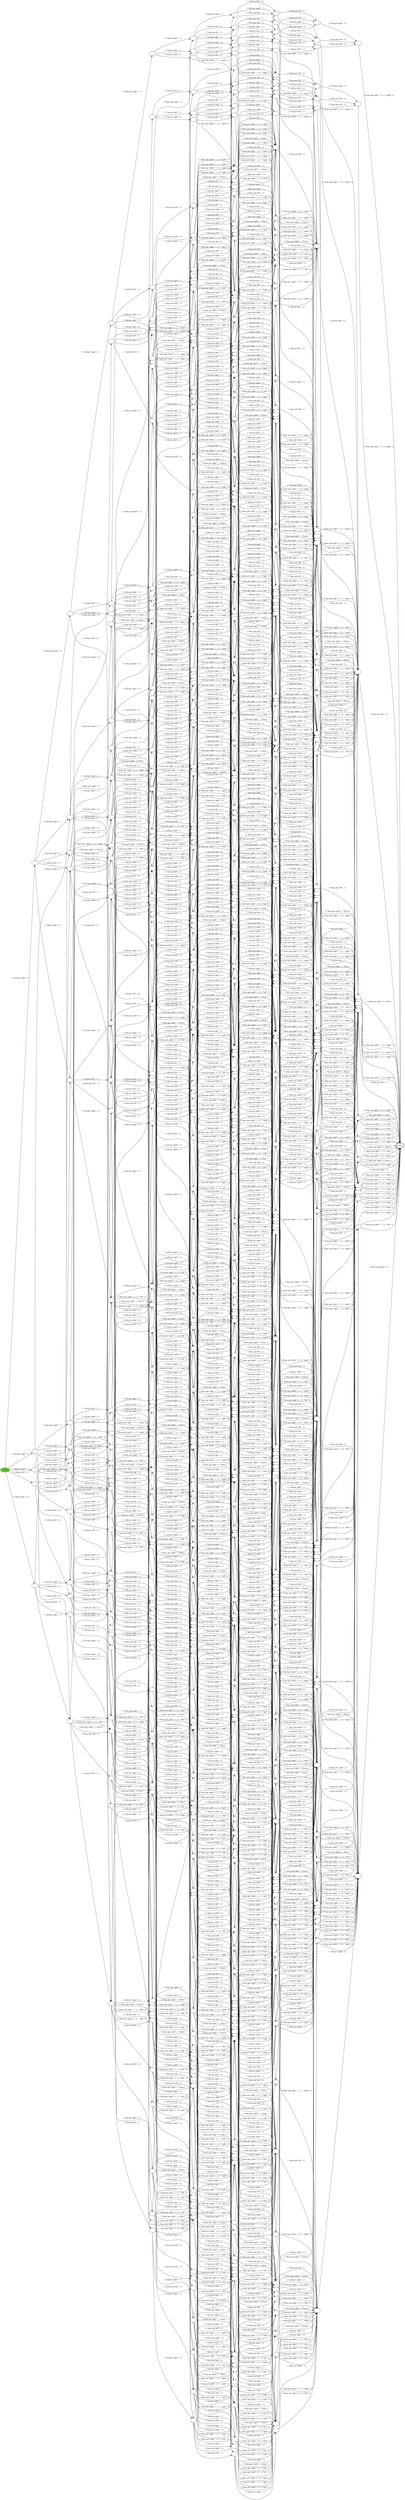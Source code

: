 digraph {
  rankdir = "LR"
  s0 [label=""]
  s1 [label=""]
  s2 [label=""]
  s3 [label=""]
  s4 [label=""]
  s5 [label=""]
  s6 [label=""]
  s7 [label=""]
  s8 [label=""]
  s9 [label=""]
  s10 [label=""]
  s11 [label=""]
  s12 [label=""]
  s13 [label=""]
  s14 [label=""]
  s15 [label=""]
  s16 [label=""]
  s17 [label=""]
  s18 [label=""]
  s19 [label=""]
  s20 [label=""]
  s21 [label=""]
  s22 [label=""]
  s23 [label=""]
  s24 [label=""]
  s25 [label=""]
  s26 [label=""]
  s27 [label=""]
  s28 [label=""]
  s29 [label=""]
  s30 [label=""]
  s31 [label=""]
  s32 [label=""]
  s33 [label=""]
  s34 [label=""]
  s35 [label=""]
  s36 [label=""]
  s37 [label=""]
  s38 [label=""]
  s39 [label=""]
  s40 [label=""]
  s41 [label=""]
  s42 [label=""]
  s43 [label=""]
  s44 [label=""]
  s45 [label=""]
  s46 [label=""]
  s47 [label=""]
  s48 [label=""]
  s49 [label=""]
  s50 [label=""]
  s51 [label=""]
  s52 [label=""]
  s53 [label=""]
  s54 [label=""]
  s55 [label=""]
  s56 [label=""]
  s57 [label=""]
  s58 [label=""]
  s59 [label=""]
  s60 [label=""]
  s61 [label=""]
  s62 [label=""]
  s63 [label=""]
  s64 [label=""]
  s65 [label=""]
  s66 [label=""]
  s67 [label=""]
  s68 [label=""]
  s69 [label=""]
  s70 [label=""]
  s71 [label=""]
  s72 [label=""]
  s73 [label=""]
  s74 [label=""]
  s75 [label=""]
  s76 [label=""]
  s77 [label=""]
  s78 [label=""]
  s79 [label=""]
  s80 [label=""]
  s81 [label=""]
  s82 [label=""]
  s83 [label=""]
  s84 [label=""]
  s85 [label=""]
  s86 [label=""]
  s87 [label=""]
  s88 [label=""]
  s89 [label=""]
  s90 [label=""]
  s91 [label=""]
  s92 [label=""]
  s93 [label=""]
  s94 [label=""]
  s95 [label=""]
  s96 [label=""]
  s97 [label=""]
  s98 [label=""]
  s99 [label=""]
  s100 [label=""]
  s101 [label=""]
  s102 [label=""]
  s103 [label=""]
  s104 [label=""]
  s105 [label=""]
  s106 [label=""]
  s107 [label=""]
  s108 [label=""]
  s109 [label=""]
  s110 [label=""]
  s111 [label=""]
  s112 [label=""]
  s113 [label=""]
  s114 [label=""]
  s115 [label=""]
  s116 [label=""]
  s117 [label=""]
  s118 [label=""]
  s119 [label=""]
  s120 [label=""]
  s121 [label=""]
  s122 [label=""]
  s123 [label=""]
  s124 [label=""]
  s125 [label=""]
  s126 [label=""]
  s127 [label=""]
  s128 [label=""]
  s129 [label=""]
  s130 [label=""]
  s131 [label=""]
  s132 [label=""]
  s133 [label=""]
  s134 [label=""]
  s135 [label=""]
  s136 [label=""]
  s137 [label=""]
  s138 [label=""]
  s139 [label=""]
  s140 [label=""]
  s141 [label=""]
  s142 [label=""]
  s143 [label=""]
  s144 [label=""]
  s145 [label=""]
  s146 [label=""]
  s147 [label=""]
  s148 [label=""]
  s149 [label=""]
  s150 [label=""]
  s151 [label=""]
  s152 [label=""]
  s153 [label=""]
  s154 [label=""]
  s155 [label=""]
  s156 [label=""]
  s157 [label=""]
  s158 [label=""]
  s159 [label=""]
  s160 [label=""]
  s161 [label=""]
  s162 [label=""]
  s163 [label=""]
  s164 [label=""]
  s165 [label=""]
  s166 [label=""]
  s167 [label=""]
  s168 [label=""]
  s169 [label=""]
  s170 [label=""]
  s171 [label=""]
  s172 [label=""]
  s173 [label=""]
  s174 [label=""]
  s175 [label=""]
  s176 [label=""]
  s177 [label=""]
  s178 [label=""]
  s179 [label=""]
  s180 [label=""]
  s181 [label=""]
  s182 [label=""]
  s183 [label=""]
  s184 [label=""]
  s185 [label=""]
  s186 [label=""]
  s187 [label=""]
  s188 [label=""]
  s189 [label=""]
  s190 [label=""]
  s191 [label=""]
  s192 [label=""]
  s193 [label=""]
  s194 [label=""]
  s195 [label=""]
  s196 [label=""]
  s197 [label=""]
  s198 [label=""]
  s199 [label=""]
  s200 [label=""]
  s201 [label=""]
  s202 [label=""]
  s203 [label=""]
  s204 [label=""]
  s205 [label=""]
  s206 [label=""]
  s207 [label=""]
  s208 [label=""]
  s209 [label=""]
  s210 [label=""]
  s211 [label=""]
  s212 [label=""]
  s213 [label=""]
  s214 [label=""]
  s215 [label=""]
  s216 [label=""]
  s217 [label=""]
  s218 [label=""]
  s219 [label=""]
  s220 [label=""]
  s221 [label=""]
  s222 [label=""]
  s223 [label=""]
  s224 [label=""]
  s225 [label=""]
  s226 [label=""]
  s227 [label=""]
  s228 [label=""]
  s229 [label=""]
  s230 [label=""]
  s231 [label=""]
  s232 [label=""]
  s233 [label=""]
  s234 [label=""]
  s235 [label=""]
  s236 [label=""]
  s237 [label=""]
  s238 [label=""]
  s239 [label=""]
  s240 [label=""]
  s241 [label=""]
  s242 [label=""]
  s243 [label=""]
  s244 [label=""]
  s245 [label=""]
  s246 [label=""]
  s247 [label=""]
  s248 [label=""]
  s249 [label=""]
  s250 [label=""]
  s251 [label=""]
  s252 [label=""]
  s253 [label=""]
  s254 [label=""]
  s255 [label=""]
  s256 [label=""]
  s257 [label=""]
  s258 [label=""]
  s259 [label=""]
  s260 [label=""]
  s261 [label=""]
  s262 [label=""]
  s263 [label=""]
  s264 [label=""]
  s265 [label=""]
  s266 [label=""]
  s267 [label=""]
  s268 [label=""]
  s269 [label=""]
  s270 [label=""]
  s271 [label=""]
  s272 [label=""]
  s273 [label=""]
  s274 [label=""]
  s275 [label=""]
  s276 [label=""]
  s277 [label=""]
  s278 [label=""]
  s279 [label=""]
  s280 [label=""]
  s281 [label=""]
  s282 [label=""]
  s283 [label=""]
  s284 [label=""]
  s285 [label=""]
  s286 [label=""]
  s287 [label=""]
  s288 [label=""]
  s289 [label=""]
  s290 [label=""]
  s291 [label=""]
  s292 [label=""]
  s293 [label=""]
  s294 [label=""]
  s295 [label=""]
  s296 [label=""]
  s297 [label=""]
  s298 [label=""]
  s299 [label=""]
  s300 [label=""]
  s301 [label=""]
  s302 [label=""]
  s303 [label=""]
  s304 [label=""]
  s305 [label=""]
  s306 [label=""]
  s307 [label=""]
  s308 [label=""]
  s309 [label=""]
  s310 [label=""]
  s311 [label=""]
  s312 [label=""]
  s313 [label=""]
  s314 [label=""]
  s315 [label=""]
  s316 [label=""]
  s317 [label=""]
  s318 [label=""]
  s319 [label=""]
  s320 [label=""]
  s321 [label=""]
  s322 [label=""]
  s323 [label=""]
  s324 [label=""]
  s325 [label=""]
  s326 [label=""]
  s327 [label=""]
  s328 [label=""]
  s329 [label=""]
  s330 [label=""]
  s331 [label=""]
  s332 [label=""]
  s333 [label=""]
  s334 [label=""]
  s335 [label=""]
  s336 [label=""]
  s337 [label=""]
  s338 [label=""]
  s339 [label=""]
  s340 [label=""]
  s341 [label=""]
  s342 [peripheries=2,label="final"]
  s343 [label=""]
  s344 [label=""]
  s345 [label=""]
  s346 [label=""]
  s347 [label=""]
  s348 [label=""]
  s349 [label=""]
  s350 [label=""]
  s351 [label=""]
  s352 [label=""]
  s353 [label=""]
  s354 [label=""]
  s355 [label=""]
  s356 [label=""]
  s357 [label=""]
  s358 [label=""]
  s359 [label=""]
  s360 [label=""]
  s361 [label=""]
  s362 [label=""]
  s363 [label=""]
  s364 [label=""]
  s365 [label=""]
  s366 [label=""]
  s367 [label=""]
  s368 [label=""]
  s369 [label=""]
  s370 [label=""]
  s371 [label=""]
  s372 [label=""]
  s373 [label=""]
  s374 [label=""]
  s375 [label=""]
  s376 [label=""]
  s377 [label=""]
  s378 [label=""]
  s379 [label=""]
  s380 [label=""]
  s381 [label=""]
  s382 [label=""]
  s383 [label=""]
  s384 [label=""]
  s385 [label=""]
  s386 [label=""]
  s387 [label=""]
  s388 [label=""]
  s389 [label=""]
  s390 [label=""]
  s391 [label=""]
  s392 [label=""]
  s393 [label=""]
  s394 [label=""]
  s395 [label=""]
  s396 [label=""]
  s397 [label=""]
  s398 [label=""]
  s399 [label=""]
  s400 [label=""]
  s401 [label=""]
  s402 [label=""]
  s403 [label=""]
  s404 [label=""]
  s405 [label=""]
  s406 [label=""]
  s407 [label=""]
  s408 [label=""]
  s409 [label=""]
  s410 [label=""]
  s411 [label=""]
  s412 [label=""]
  s413 [label=""]
  s414 [label=""]
  s415 [label=""]
  s416 [label=""]
  s417 [label=""]
  s418 [label=""]
  s419 [label=""]
  s420 [label=""]
  s421 [label=""]
  s422 [label=""]
  s423 [label=""]
  s424 [label=""]
  s425 [label=""]
  s426 [label=""]
  s427 [label=""]
  s428 [label=""]
  s429 [label=""]
  s430 [label=""]
  s431 [label=""]
  s432 [label="initial",style=filled,fillcolor="#66cc33"]
  s433 [label=""]
  s434 [label=""]
  s435 [label=""]
  s436 [label=""]
  s437 [label=""]
  s438 [label=""]
  s439 [label=""]
  s440 [label=""]
  s441 [label=""]
  s442 [label=""]
  s443 [label=""]
  s444 [label=""]
  s445 [label=""]
  s446 [label=""]
  s447 [label=""]
  s448 [label=""]
  s449 [label=""]
  s450 [label=""]
  s451 [label=""]
  s452 [label=""]
  s453 [label=""]
  s454 [label=""]
  s455 [label=""]
  s456 [label=""]
  s457 [label=""]
  s458 [label=""]
  s459 [label=""]
  s460 [label=""]
  s461 [label=""]
  s462 [label=""]
  s463 [label=""]
  s464 [label=""]
  s465 [label=""]
  s466 [label=""]
  s467 [label=""]
  s468 [label=""]
  s469 [label=""]
  s470 [label=""]
  s471 [label=""]
  s472 [label=""]
  s473 [label=""]
  s474 [label=""]
  s475 [label=""]
  s476 [label=""]
  s477 [label=""]
  s478 [label=""]
  s479 [label=""]
  s480 [label=""]
  s481 [label=""]
  s482 [label=""]
  s483 [label=""]
  s484 [label=""]
  s485 [label=""]
  s486 [label=""]
  s487 [label=""]
  s488 [label=""]
  s489 [label=""]
  s490 [label=""]
  s491 [label=""]
  s492 [label=""]
  s493 [label=""]
  s494 [label=""]
  s495 [label=""]
  s496 [label=""]
  s497 [label=""]
  s498 [label=""]
  s499 [label=""]
  s500 [label=""]
  s501 [label=""]
  s502 [label=""]
  s503 [label=""]
  s504 [label=""]
  s505 [label=""]
  s506 [label=""]
  s507 [label=""]
  s508 [label=""]
  s509 [label=""]
  s510 [label=""]
  s511 [label=""]
  s512 [label=""]
  s513 [label=""]
  s514 [label=""]
  s515 [label=""]
  s516 [label=""]
  s517 [label=""]
  s518 [label=""]
  s519 [label=""]
  s520 [label=""]
  s521 [label=""]
  s522 [label=""]
  s523 [label=""]
  s524 [label=""]
  s525 [label=""]
  s526 [label=""]
  s527 [label=""]
  s528 [label=""]
  s529 [label=""]
  s530 [label=""]
  s531 [label=""]
  s532 [label=""]
  s533 [label=""]
  s534 [label=""]
  s154 -> s342 [label="[ \"done get right\", 1, [ 1, \"right\" ] ]"]
  s154 -> s342 [label="[ \"done get right\", 1, [ 1, \"left\" ] ]"]
  s154 -> s342 [label="[ \"done get right\", 1, [ 2, \"right\" ] ]"]
  s305 -> s342 [label="[ \"done put left\", 1 ]"]
  s394 -> s342 [label="[ \"done put right\", 1 ]"]
  s331 -> s342 [label="[ \"done get right\", 1, [ 2, \"right\" ] ]"]
  s234 -> s342 [label="[ \"done put left\", 2 ]"]
  s123 -> s342 [label="[ \"done get right\", 1, [ 1, \"right\" ] ]"]
  s123 -> s342 [label="[ \"done get right\", 1, [ 2, \"right\" ] ]"]
  s379 -> s342 [label="[ \"done get right\", 1, [ 1, \"right\" ] ]"]
  s114 -> s342 [label="[ \"done get right\", 1, [ 2, \"right\" ] ]"]
  s114 -> s342 [label="[ \"done get right\", 1, [ 2, \"left\" ] ]"]
  s114 -> s342 [label="[ \"done get right\", 1, [ 1, \"right\" ] ]"]
  s114 -> s342 [label="[ \"done get right\", 1, [ 1, \"left\" ] ]"]
  s280 -> s342 [label="[ \"done get right\", 1, [ 2, \"right\" ] ]"]
  s280 -> s342 [label="[ \"done get right\", 1, [ 2, \"left\" ] ]"]
  s280 -> s342 [label="[ \"done get right\", 1, [ 1, \"right\" ] ]"]
  s251 -> s342 [label="[ \"done get right\", 1, [ 2, \"right\" ] ]"]
  s251 -> s342 [label="[ \"done get right\", 1, None ]"]
  s251 -> s342 [label="[ \"done get right\", 1, [ 2, \"left\" ] ]"]
  s251 -> s342 [label="[ \"done get right\", 1, [ 1, \"right\" ] ]"]
  s251 -> s342 [label="[ \"done get right\", 1, [ 1, \"left\" ] ]"]
  s461 -> s342 [label="[ \"done get right\", 1, [ 1, \"right\" ] ]"]
  s461 -> s342 [label="[ \"done get right\", 1, None ]"]
  s461 -> s342 [label="[ \"done get right\", 1, [ 2, \"right\" ] ]"]
  s461 -> s342 [label="[ \"done get right\", 1, [ 2, \"left\" ] ]"]
  s324 -> s342 [label="[ \"done get right\", 1, [ 2, \"right\" ] ]"]
  s324 -> s342 [label="[ \"done get right\", 1, [ 1, \"left\" ] ]"]
  s324 -> s342 [label="[ \"done get right\", 1, [ 1, \"right\" ] ]"]
  s324 -> s342 [label="[ \"done get right\", 1, None ]"]
  s109 -> s342 [label="[ \"done get right\", 1, None ]"]
  s109 -> s342 [label="[ \"done get right\", 1, [ 2, \"right\" ] ]"]
  s109 -> s342 [label="[ \"done get right\", 1, [ 1, \"right\" ] ]"]
  s46 -> s342 [label="[ \"done put right\", 2 ]"]
  s286 -> s234 [label="[ \"done get right\", 1, [ 2, \"right\" ] ]"]
  s286 -> s234 [label="[ \"done get right\", 1, [ 1, \"right\" ] ]"]
  s286 -> s154 [label="[ \"done put left\", 2 ]"]
  s286 -> s234 [label="[ \"done get right\", 1, [ 1, \"left\" ] ]"]
  s85 -> s305 [label="[ \"done put left\", 2 ]"]
  s85 -> s234 [label="[ \"done put left\", 1 ]"]
  s409 -> s394 [label="[ \"done put left\", 2 ]"]
  s409 -> s234 [label="[ \"done put right\", 1 ]"]
  s125 -> s331 [label="[ \"done put left\", 2 ]"]
  s125 -> s234 [label="[ \"done get right\", 1, [ 2, \"right\" ] ]"]
  s464 -> s234 [label="[ \"done get right\", 1, [ 2, \"right\" ] ]"]
  s464 -> s123 [label="[ \"done put left\", 2 ]"]
  s464 -> s234 [label="[ \"done get right\", 1, [ 1, \"right\" ] ]"]
  s270 -> s379 [label="[ \"done put left\", 2 ]"]
  s270 -> s234 [label="[ \"done get right\", 1, [ 1, \"right\" ] ]"]
  s455 -> s234 [label="[ \"call put left\", 2 ]"]
  s139 -> s234 [label="[ \"done get right\", 1, [ 1, \"right\" ] ]"]
  s139 -> s114 [label="[ \"done put left\", 2 ]"]
  s139 -> s234 [label="[ \"done get right\", 1, [ 2, \"right\" ] ]"]
  s139 -> s234 [label="[ \"done get right\", 1, [ 1, \"left\" ] ]"]
  s139 -> s234 [label="[ \"done get right\", 1, [ 2, \"left\" ] ]"]
  s142 -> s234 [label="[ \"done get right\", 1, [ 2, \"right\" ] ]"]
  s142 -> s461 [label="[ \"done put left\", 2 ]"]
  s142 -> s234 [label="[ \"done get right\", 1, None ]"]
  s142 -> s234 [label="[ \"done get right\", 1, [ 1, \"right\" ] ]"]
  s142 -> s234 [label="[ \"done get right\", 1, [ 2, \"left\" ] ]"]
  s28 -> s109 [label="[ \"done put left\", 2 ]"]
  s28 -> s234 [label="[ \"done get right\", 1, None ]"]
  s28 -> s234 [label="[ \"done get right\", 1, [ 1, \"right\" ] ]"]
  s28 -> s234 [label="[ \"done get right\", 1, [ 2, \"right\" ] ]"]
  s40 -> s234 [label="[ \"done get right\", 1, [ 2, \"right\" ] ]"]
  s40 -> s234 [label="[ \"done get right\", 1, None ]"]
  s40 -> s234 [label="[ \"done get right\", 1, [ 1, \"left\" ] ]"]
  s40 -> s324 [label="[ \"done put left\", 2 ]"]
  s40 -> s234 [label="[ \"done get right\", 1, [ 1, \"right\" ] ]"]
  s378 -> s251 [label="[ \"done put left\", 2 ]"]
  s378 -> s234 [label="[ \"done get right\", 1, [ 1, \"right\" ] ]"]
  s378 -> s234 [label="[ \"done get right\", 1, None ]"]
  s378 -> s234 [label="[ \"done get right\", 1, [ 2, \"right\" ] ]"]
  s378 -> s234 [label="[ \"done get right\", 1, [ 1, \"left\" ] ]"]
  s378 -> s234 [label="[ \"done get right\", 1, [ 2, \"left\" ] ]"]
  s369 -> s46 [label="[ \"done put left\", 2 ]"]
  s369 -> s234 [label="[ \"done put right\", 2 ]"]
  s436 -> s286 [label="[ \"call put left\", 2 ]"]
  s436 -> s455 [label="[ \"done get right\", 1, [ 1, \"left\" ] ]"]
  s436 -> s455 [label="[ \"done get right\", 1, [ 1, \"right\" ] ]"]
  s436 -> s455 [label="[ \"done get right\", 1, [ 2, \"right\" ] ]"]
  s418 -> s85 [label="[ \"call put left\", 2 ]"]
  s418 -> s455 [label="[ \"done put left\", 1 ]"]
  s237 -> s455 [label="[ \"done put right\", 1 ]"]
  s237 -> s409 [label="[ \"call put left\", 2 ]"]
  s149 -> s125 [label="[ \"call put left\", 2 ]"]
  s149 -> s455 [label="[ \"done get right\", 1, [ 2, \"right\" ] ]"]
  s399 -> s464 [label="[ \"call put left\", 2 ]"]
  s399 -> s455 [label="[ \"done get right\", 1, [ 2, \"right\" ] ]"]
  s399 -> s455 [label="[ \"done get right\", 1, [ 1, \"right\" ] ]"]
  s499 -> s270 [label="[ \"call put left\", 2 ]"]
  s499 -> s455 [label="[ \"done get right\", 1, [ 1, \"right\" ] ]"]
  s420 -> s40 [label="[ \"call put left\", 2 ]"]
  s420 -> s455 [label="[ \"done get right\", 1, [ 2, \"right\" ] ]"]
  s420 -> s455 [label="[ \"done get right\", 1, [ 1, \"left\" ] ]"]
  s420 -> s455 [label="[ \"done get right\", 1, [ 1, \"right\" ] ]"]
  s420 -> s455 [label="[ \"done get right\", 1, None ]"]
  s497 -> s28 [label="[ \"call put left\", 2 ]"]
  s497 -> s455 [label="[ \"done get right\", 1, [ 1, \"right\" ] ]"]
  s497 -> s455 [label="[ \"done get right\", 1, [ 2, \"right\" ] ]"]
  s497 -> s455 [label="[ \"done get right\", 1, None ]"]
  s200 -> s369 [label="[ \"call put left\", 2 ]"]
  s200 -> s455 [label="[ \"done put right\", 2 ]"]
  s297 -> s409 [label="[ \"done get right\", 1, [ 2, \"right\" ] ]"]
  s297 -> s139 [label="[ \"done put right\", 1 ]"]
  s297 -> s522 [label="[ \"done put left\", 2 ]"]
  s297 -> s409 [label="[ \"done get right\", 1, [ 1, \"left\" ] ]"]
  s297 -> s409 [label="[ \"done get right\", 1, [ 1, \"right\" ] ]"]
  s297 -> s409 [label="[ \"done get right\", 1, [ 2, \"left\" ] ]"]
  s290 -> s194 [label="[ \"done put left\", 2 ]"]
  s290 -> s139 [label="[ \"done put right\", 2 ]"]
  s290 -> s369 [label="[ \"done get right\", 1, [ 1, \"right\" ] ]"]
  s290 -> s369 [label="[ \"done get right\", 1, [ 2, \"left\" ] ]"]
  s290 -> s369 [label="[ \"done get right\", 1, [ 2, \"right\" ] ]"]
  s290 -> s369 [label="[ \"done get right\", 1, [ 1, \"left\" ] ]"]
  s425 -> s85 [label="[ \"done get right\", 1, [ 2, \"right\" ] ]"]
  s425 -> s40 [label="[ \"done put left\", 1 ]"]
  s425 -> s85 [label="[ \"done get right\", 1, None ]"]
  s425 -> s85 [label="[ \"done get right\", 1, [ 1, \"right\" ] ]"]
  s425 -> s35 [label="[ \"done put left\", 2 ]"]
  s425 -> s85 [label="[ \"done get right\", 1, [ 1, \"left\" ] ]"]
  s348 -> s40 [label="[ \"done put right\", 1 ]"]
  s348 -> s409 [label="[ \"done get right\", 1, [ 2, \"right\" ] ]"]
  s348 -> s0 [label="[ \"done put left\", 2 ]"]
  s348 -> s409 [label="[ \"done get right\", 1, [ 1, \"left\" ] ]"]
  s348 -> s409 [label="[ \"done get right\", 1, None ]"]
  s348 -> s409 [label="[ \"done get right\", 1, [ 1, \"right\" ] ]"]
  s354 -> s369 [label="[ \"done get right\", 1, None ]"]
  s354 -> s40 [label="[ \"done put right\", 2 ]"]
  s354 -> s369 [label="[ \"done get right\", 1, [ 1, \"right\" ] ]"]
  s354 -> s45 [label="[ \"done put left\", 2 ]"]
  s354 -> s369 [label="[ \"done get right\", 1, [ 2, \"right\" ] ]"]
  s354 -> s369 [label="[ \"done get right\", 1, [ 1, \"left\" ] ]"]
  s130 -> s369 [label="[ \"done get right\", 1, [ 1, \"right\" ] ]"]
  s130 -> s286 [label="[ \"done put right\", 2 ]"]
  s130 -> s29 [label="[ \"done put left\", 2 ]"]
  s130 -> s369 [label="[ \"done get right\", 1, [ 1, \"left\" ] ]"]
  s130 -> s369 [label="[ \"done get right\", 1, [ 2, \"right\" ] ]"]
  s463 -> s294 [label="[ \"done put left\", 2 ]"]
  s463 -> s369 [label="[ \"done put left\", 1 ]"]
  s463 -> s85 [label="[ \"done put right\", 2 ]"]
  s390 -> s369 [label="[ \"done put right\", 1 ]"]
  s390 -> s220 [label="[ \"done put left\", 2 ]"]
  s390 -> s409 [label="[ \"done put right\", 2 ]"]
  s42 -> s369 [label="[ \"done get right\", 1, [ 1, \"right\" ] ]"]
  s42 -> s464 [label="[ \"done put right\", 2 ]"]
  s42 -> s157 [label="[ \"done put left\", 2 ]"]
  s42 -> s369 [label="[ \"done get right\", 1, [ 2, \"right\" ] ]"]
  s39 -> s369 [label="[ \"done get right\", 1, [ 1, \"right\" ] ]"]
  s39 -> s142 [label="[ \"done put right\", 2 ]"]
  s39 -> s382 [label="[ \"done put left\", 2 ]"]
  s39 -> s369 [label="[ \"done get right\", 1, None ]"]
  s39 -> s369 [label="[ \"done get right\", 1, [ 2, \"left\" ] ]"]
  s39 -> s369 [label="[ \"done get right\", 1, [ 2, \"right\" ] ]"]
  s472 -> s78 [label="[ \"done put left\", 2 ]"]
  s472 -> s369 [label="[ \"done get right\", 1, None ]"]
  s472 -> s378 [label="[ \"done put right\", 2 ]"]
  s472 -> s369 [label="[ \"done get right\", 1, [ 1, \"right\" ] ]"]
  s472 -> s369 [label="[ \"done get right\", 1, [ 2, \"left\" ] ]"]
  s472 -> s369 [label="[ \"done get right\", 1, [ 2, \"right\" ] ]"]
  s472 -> s369 [label="[ \"done get right\", 1, [ 1, \"left\" ] ]"]
  s116 -> s369 [label="[ \"done get right\", 1, [ 1, \"right\" ] ]"]
  s116 -> s28 [label="[ \"done put right\", 2 ]"]
  s116 -> s381 [label="[ \"done put left\", 2 ]"]
  s116 -> s369 [label="[ \"done get right\", 1, None ]"]
  s116 -> s369 [label="[ \"done get right\", 1, [ 2, \"right\" ] ]"]
  s103 -> s369 [label="[ \"call put right\", 2 ]"]
  s103 -> s66 [label="[ \"done put left\", 2 ]"]
  s253 -> s527 [label="[ \"call put left\", 2 ]"]
  s253 -> s418 [label="[ \"done get right\", 1, None ]"]
  s253 -> s418 [label="[ \"done get right\", 1, [ 1, \"right\" ] ]"]
  s253 -> s497 [label="[ \"done put left\", 1 ]"]
  s253 -> s418 [label="[ \"done get right\", 1, [ 2, \"right\" ] ]"]
  s17 -> s99 [label="[ \"call put left\", 2 ]"]
  s17 -> s237 [label="[ \"done get right\", 1, None ]"]
  s17 -> s237 [label="[ \"done get right\", 1, [ 2, \"right\" ] ]"]
  s17 -> s497 [label="[ \"done put right\", 1 ]"]
  s17 -> s237 [label="[ \"done get right\", 1, [ 1, \"right\" ] ]"]
  s493 -> s200 [label="[ \"done get right\", 1, [ 1, \"right\" ] ]"]
  s493 -> s116 [label="[ \"call put left\", 2 ]"]
  s493 -> s200 [label="[ \"done get right\", 1, None ]"]
  s493 -> s497 [label="[ \"done put right\", 2 ]"]
  s493 -> s200 [label="[ \"done get right\", 1, [ 2, \"right\" ] ]"]
  s182 -> s404 [label="[ \"done put left\", 2 ]"]
  s182 -> s116 [label="[ \"done put left\", 1 ]"]
  s182 -> s463 [label="[ \"done get right\", 1, [ 2, \"right\" ] ]"]
  s182 -> s527 [label="[ \"done put right\", 2 ]"]
  s182 -> s463 [label="[ \"done get right\", 1, None ]"]
  s182 -> s463 [label="[ \"done get right\", 1, [ 1, \"right\" ] ]"]
  s343 -> s116 [label="[ \"call put right\", 2 ]"]
  s343 -> s103 [label="[ \"done get right\", 1, None ]"]
  s343 -> s215 [label="[ \"done put left\", 2 ]"]
  s343 -> s103 [label="[ \"done get right\", 1, [ 1, \"right\" ] ]"]
  s144 -> s130 [label="[ \"done put right\", 1 ]"]
  s144 -> s41 [label="[ \"done put left\", 2 ]"]
  s144 -> s390 [label="[ \"done get right\", 1, [ 1, \"left\" ] ]"]
  s144 -> s390 [label="[ \"done get right\", 1, [ 1, \"right\" ] ]"]
  s144 -> s128 [label="[ \"done put right\", 2 ]"]
  s144 -> s390 [label="[ \"done get right\", 1, [ 2, \"right\" ] ]"]
  s166 -> s463 [label="[ \"done put right\", 1 ]"]
  s166 -> s241 [label="[ \"done put left\", 2 ]"]
  s166 -> s390 [label="[ \"done put left\", 1 ]"]
  s166 -> s2 [label="[ \"done put right\", 2 ]"]
  s362 -> s390 [label="[ \"call put left\", 2 ]"]
  s362 -> s200 [label="[ \"done put right\", 1 ]"]
  s362 -> s237 [label="[ \"done put right\", 2 ]"]
  s462 -> s390 [label="[ \"call put right\", 1 ]"]
  s462 -> s243 [label="[ \"done put right\", 2 ]"]
  s462 -> s175 [label="[ \"done put left\", 2 ]"]
  s211 -> s290 [label="[ \"done put right\", 1 ]"]
  s211 -> s442 [label="[ \"done put left\", 2 ]"]
  s211 -> s390 [label="[ \"done get right\", 1, [ 2, \"left\" ] ]"]
  s211 -> s297 [label="[ \"done put right\", 2 ]"]
  s211 -> s390 [label="[ \"done get right\", 1, [ 2, \"right\" ] ]"]
  s211 -> s390 [label="[ \"done get right\", 1, [ 1, \"left\" ] ]"]
  s211 -> s390 [label="[ \"done get right\", 1, [ 1, \"right\" ] ]"]
  s88 -> s354 [label="[ \"done put right\", 1 ]"]
  s88 -> s390 [label="[ \"done get right\", 1, None ]"]
  s88 -> s348 [label="[ \"done put right\", 2 ]"]
  s88 -> s413 [label="[ \"done put left\", 2 ]"]
  s88 -> s390 [label="[ \"done get right\", 1, [ 2, \"right\" ] ]"]
  s88 -> s390 [label="[ \"done get right\", 1, [ 1, \"left\" ] ]"]
  s88 -> s390 [label="[ \"done get right\", 1, [ 1, \"right\" ] ]"]
  s65 -> s472 [label="[ \"done put right\", 1 ]"]
  s65 -> s390 [label="[ \"done get right\", 1, None ]"]
  s65 -> s110 [label="[ \"done put left\", 2 ]"]
  s65 -> s390 [label="[ \"done get right\", 1, [ 2, \"left\" ] ]"]
  s65 -> s79 [label="[ \"done put right\", 2 ]"]
  s65 -> s390 [label="[ \"done get right\", 1, [ 1, \"left\" ] ]"]
  s65 -> s390 [label="[ \"done get right\", 1, [ 1, \"right\" ] ]"]
  s65 -> s390 [label="[ \"done get right\", 1, [ 2, \"right\" ] ]"]
  s306 -> s150 [label="[ \"done put left\", 2 ]"]
  s306 -> s390 [label="[ \"call put right\", 2 ]"]
  s306 -> s103 [label="[ \"done put right\", 1 ]"]
  s268 -> s17 [label="[ \"done put left\", 1 ]"]
  s268 -> s112 [label="[ \"done get right\", 1, None ]"]
  s268 -> s253 [label="[ \"done put right\", 1 ]"]
  s268 -> s388 [label="[ \"call put left\", 2 ]"]
  s268 -> s112 [label="[ \"done get right\", 1, [ 1, \"right\" ] ]"]
  s268 -> s112 [label="[ \"done get right\", 1, [ 2, \"right\" ] ]"]
  s495 -> s17 [label="[ \"call put right\", 1 ]"]
  s495 -> s146 [label="[ \"call put left\", 2 ]"]
  s495 -> s23 [label="[ \"done get right\", 1, [ 2, \"right\" ] ]"]
  s495 -> s23 [label="[ \"done get right\", 1, None ]"]
  s383 -> s385 [label="[ \"done get right\", 1, [ 2, \"right\" ] ]"]
  s383 -> s393 [label="[ \"call put left\", 2 ]"]
  s383 -> s268 [label="[ \"call put right\", 1 ]"]
  s383 -> s495 [label="[ \"done put left\", 1 ]"]
  s383 -> s385 [label="[ \"done get right\", 1, None ]"]
  s31 -> s144 [label="[ \"call put left\", 2 ]"]
  s31 -> s362 [label="[ \"done get right\", 1, [ 2, \"right\" ] ]"]
  s31 -> s423 [label="[ \"done put right\", 2 ]"]
  s31 -> s362 [label="[ \"done get right\", 1, [ 1, \"left\" ] ]"]
  s31 -> s460 [label="[ \"done put right\", 1 ]"]
  s31 -> s362 [label="[ \"done get right\", 1, [ 1, \"right\" ] ]"]
  s421 -> s158 [label="[ \"done put right\", 1 ]"]
  s421 -> s166 [label="[ \"call put left\", 2 ]"]
  s421 -> s362 [label="[ \"done put left\", 1 ]"]
  s421 -> s112 [label="[ \"done put right\", 2 ]"]
  s43 -> s23 [label="[ \"done put right\", 2 ]"]
  s43 -> s362 [label="[ \"call put right\", 1 ]"]
  s43 -> s462 [label="[ \"call put left\", 2 ]"]
  s339 -> s88 [label="[ \"call put left\", 2 ]"]
  s339 -> s362 [label="[ \"done get right\", 1, [ 2, \"right\" ] ]"]
  s339 -> s82 [label="[ \"done put right\", 2 ]"]
  s339 -> s362 [label="[ \"done get right\", 1, None ]"]
  s339 -> s59 [label="[ \"done put right\", 1 ]"]
  s339 -> s362 [label="[ \"done get right\", 1, [ 1, \"left\" ] ]"]
  s339 -> s362 [label="[ \"done get right\", 1, [ 1, \"right\" ] ]"]
  s282 -> s422 [label="[ \"done put right\", 1 ]"]
  s282 -> s362 [label="[ \"call put right\", 2 ]"]
  s282 -> s306 [label="[ \"call put left\", 2 ]"]
  s410 -> s144 [label="[ \"call put right\", 2 ]"]
  s410 -> s505 [label="[ \"done put left\", 2 ]"]
  s410 -> s306 [label="[ \"done get right\", 1, [ 1, \"left\" ] ]"]
  s410 -> s160 [label="[ \"done put right\", 1 ]"]
  s410 -> s306 [label="[ \"done get right\", 1, [ 1, \"right\" ] ]"]
  s320 -> s302 [label="[ \"done put left\", 2 ]"]
  s320 -> s166 [label="[ \"call put right\", 2 ]"]
  s320 -> s306 [label="[ \"done put left\", 1 ]"]
  s320 -> s449 [label="[ \"done put right\", 1 ]"]
  s516 -> s306 [label="[ \"call put right\", 1 ]"]
  s516 -> s462 [label="[ \"call put right\", 2 ]"]
  s516 -> s335 [label="[ \"done put left\", 2 ]"]
  s349 -> s306 [label="[ \"done get right\", 1, [ 1, \"left\" ] ]"]
  s349 -> s211 [label="[ \"call put right\", 2 ]"]
  s349 -> s347 [label="[ \"done put right\", 1 ]"]
  s349 -> s365 [label="[ \"done put left\", 2 ]"]
  s349 -> s306 [label="[ \"done get right\", 1, [ 2, \"left\" ] ]"]
  s349 -> s306 [label="[ \"done get right\", 1, [ 1, \"right\" ] ]"]
  s384 -> s88 [label="[ \"call put right\", 2 ]"]
  s384 -> s306 [label="[ \"done get right\", 1, [ 1, \"left\" ] ]"]
  s384 -> s67 [label="[ \"done put right\", 1 ]"]
  s384 -> s117 [label="[ \"done put left\", 2 ]"]
  s384 -> s306 [label="[ \"done get right\", 1, None ]"]
  s384 -> s306 [label="[ \"done get right\", 1, [ 1, \"right\" ] ]"]
  s207 -> s137 [label="[ \"done put left\", 2 ]"]
  s207 -> s65 [label="[ \"call put right\", 2 ]"]
  s207 -> s306 [label="[ \"done get right\", 1, None ]"]
  s207 -> s309 [label="[ \"done put right\", 1 ]"]
  s207 -> s306 [label="[ \"done get right\", 1, [ 1, \"left\" ] ]"]
  s207 -> s306 [label="[ \"done get right\", 1, [ 2, \"left\" ] ]"]
  s207 -> s306 [label="[ \"done get right\", 1, [ 1, \"right\" ] ]"]
  s265 -> s305 [label="[ \"done get right\", 1, [ 2, \"right\" ] ]"]
  s265 -> s331 [label="[ \"done put left\", 1 ]"]
  s314 -> s331 [label="[ \"call get right\", 1 ]"]
  s400 -> s305 [label="[ \"done get right\", 1, [ 2, \"right\" ] ]"]
  s400 -> s305 [label="[ \"done get right\", 1, [ 1, \"right\" ] ]"]
  s400 -> s305 [label="[ \"done get right\", 1, [ 2, \"left\" ] ]"]
  s400 -> s280 [label="[ \"done put left\", 1 ]"]
  s105 -> s394 [label="[ \"done get right\", 1, [ 2, \"right\" ] ]"]
  s105 -> s394 [label="[ \"done get right\", 1, [ 2, \"left\" ] ]"]
  s105 -> s280 [label="[ \"done put right\", 1 ]"]
  s105 -> s394 [label="[ \"done get right\", 1, [ 1, \"right\" ] ]"]
  s352 -> s46 [label="[ \"done get right\", 1, [ 1, \"right\" ] ]"]
  s352 -> s280 [label="[ \"done put right\", 2 ]"]
  s352 -> s46 [label="[ \"done get right\", 1, [ 2, \"left\" ] ]"]
  s352 -> s46 [label="[ \"done get right\", 1, [ 2, \"right\" ] ]"]
  s451 -> s85 [label="[ \"done get right\", 1, [ 1, \"right\" ] ]"]
  s451 -> s118 [label="[ \"done put left\", 2 ]"]
  s451 -> s270 [label="[ \"done put left\", 1 ]"]
  s62 -> s270 [label="[ \"call get right\", 1 ]"]
  s62 -> s344 [label="[ \"done put left\", 2 ]"]
  s128 -> s409 [label="[ \"done get right\", 1, [ 2, \"right\" ] ]"]
  s128 -> s286 [label="[ \"done put right\", 1 ]"]
  s128 -> s90 [label="[ \"done put left\", 2 ]"]
  s128 -> s409 [label="[ \"done get right\", 1, [ 1, \"left\" ] ]"]
  s128 -> s409 [label="[ \"done get right\", 1, [ 1, \"right\" ] ]"]
  s2 -> s370 [label="[ \"done put left\", 2 ]"]
  s2 -> s409 [label="[ \"done put left\", 1 ]"]
  s2 -> s85 [label="[ \"done put right\", 1 ]"]
  s155 -> s464 [label="[ \"done put right\", 1 ]"]
  s155 -> s409 [label="[ \"done get right\", 1, [ 2, \"right\" ] ]"]
  s155 -> s359 [label="[ \"done put left\", 2 ]"]
  s155 -> s409 [label="[ \"done get right\", 1, [ 1, \"right\" ] ]"]
  s243 -> s281 [label="[ \"done put left\", 2 ]"]
  s243 -> s409 [label="[ \"call put right\", 1 ]"]
  s92 -> s142 [label="[ \"done put right\", 1 ]"]
  s92 -> s9 [label="[ \"done put left\", 2 ]"]
  s92 -> s409 [label="[ \"done get right\", 1, [ 1, \"right\" ] ]"]
  s92 -> s409 [label="[ \"done get right\", 1, [ 2, \"right\" ] ]"]
  s92 -> s409 [label="[ \"done get right\", 1, None ]"]
  s92 -> s409 [label="[ \"done get right\", 1, [ 2, \"left\" ] ]"]
  s79 -> s409 [label="[ \"done get right\", 1, [ 2, \"right\" ] ]"]
  s79 -> s378 [label="[ \"done put right\", 1 ]"]
  s79 -> s448 [label="[ \"done put left\", 2 ]"]
  s79 -> s409 [label="[ \"done get right\", 1, None ]"]
  s79 -> s409 [label="[ \"done get right\", 1, [ 1, \"left\" ] ]"]
  s79 -> s409 [label="[ \"done get right\", 1, [ 1, \"right\" ] ]"]
  s79 -> s409 [label="[ \"done get right\", 1, [ 2, \"left\" ] ]"]
  s99 -> s292 [label="[ \"done put left\", 2 ]"]
  s99 -> s409 [label="[ \"done get right\", 1, None ]"]
  s99 -> s28 [label="[ \"done put right\", 1 ]"]
  s99 -> s409 [label="[ \"done get right\", 1, [ 2, \"right\" ] ]"]
  s99 -> s409 [label="[ \"done get right\", 1, [ 1, \"right\" ] ]"]
  s35 -> s305 [label="[ \"done get right\", 1, [ 2, \"right\" ] ]"]
  s35 -> s324 [label="[ \"done put left\", 1 ]"]
  s35 -> s305 [label="[ \"done get right\", 1, None ]"]
  s35 -> s305 [label="[ \"done get right\", 1, [ 1, \"right\" ] ]"]
  s35 -> s305 [label="[ \"done get right\", 1, [ 1, \"left\" ] ]"]
  s0 -> s394 [label="[ \"done get right\", 1, [ 2, \"right\" ] ]"]
  s0 -> s324 [label="[ \"done put right\", 1 ]"]
  s0 -> s394 [label="[ \"done get right\", 1, None ]"]
  s0 -> s394 [label="[ \"done get right\", 1, [ 1, \"left\" ] ]"]
  s0 -> s394 [label="[ \"done get right\", 1, [ 1, \"right\" ] ]"]
  s45 -> s46 [label="[ \"done get right\", 1, None ]"]
  s45 -> s324 [label="[ \"done put right\", 2 ]"]
  s45 -> s46 [label="[ \"done get right\", 1, [ 1, \"right\" ] ]"]
  s45 -> s46 [label="[ \"done get right\", 1, [ 1, \"left\" ] ]"]
  s45 -> s46 [label="[ \"done get right\", 1, [ 2, \"right\" ] ]"]
  s479 -> s144 [label="[ \"call put right\", 1 ]"]
  s479 -> s205 [label="[ \"done put left\", 2 ]"]
  s479 -> s440 [label="[ \"done put right\", 2 ]"]
  s479 -> s462 [label="[ \"done get right\", 1, [ 1, \"left\" ] ]"]
  s479 -> s462 [label="[ \"done get right\", 1, [ 2, \"right\" ] ]"]
  s284 -> s389 [label="[ \"done put right\", 1 ]"]
  s284 -> s144 [label="[ \"call get right\", 1 ]"]
  s284 -> s190 [label="[ \"done put left\", 2 ]"]
  s284 -> s363 [label="[ \"done put right\", 2 ]"]
  s361 -> s265 [label="[ \"call get right\", 1 ]"]
  s361 -> s314 [label="[ \"done put left\", 1 ]"]
  s98 -> s125 [label="[ \"call get right\", 1 ]"]
  s98 -> s314 [label="[ \"done put left\", 2 ]"]
  s303 -> s157 [label="[ \"call get right\", 1 ]"]
  s303 -> s314 [label="[ \"done put right\", 2 ]"]
  s520 -> s370 [label="[ \"done get right\", 1, None ]"]
  s520 -> s0 [label="[ \"done put left\", 1 ]"]
  s520 -> s35 [label="[ \"done put right\", 1 ]"]
  s520 -> s370 [label="[ \"done get right\", 1, [ 2, \"right\" ] ]"]
  s520 -> s370 [label="[ \"done get right\", 1, [ 1, \"left\" ] ]"]
  s520 -> s370 [label="[ \"done get right\", 1, [ 1, \"right\" ] ]"]
  s132 -> s294 [label="[ \"done get right\", 1, [ 1, \"right\" ] ]"]
  s132 -> s45 [label="[ \"done put left\", 1 ]"]
  s132 -> s35 [label="[ \"done put right\", 2 ]"]
  s132 -> s294 [label="[ \"done get right\", 1, None ]"]
  s132 -> s294 [label="[ \"done get right\", 1, [ 2, \"right\" ] ]"]
  s132 -> s294 [label="[ \"done get right\", 1, [ 1, \"left\" ] ]"]
  s470 -> s384 [label="[ \"call put left\", 2 ]"]
  s470 -> s282 [label="[ \"done get right\", 1, [ 1, \"left\" ] ]"]
  s470 -> s22 [label="[ \"done put right\", 1 ]"]
  s470 -> s339 [label="[ \"call put right\", 2 ]"]
  s470 -> s282 [label="[ \"done get right\", 1, None ]"]
  s470 -> s282 [label="[ \"done get right\", 1, [ 1, \"right\" ] ]"]
  s351 -> s107 [label="[ \"call put right\", 2 ]"]
  s351 -> s384 [label="[ \"call put right\", 1 ]"]
  s351 -> s516 [label="[ \"done get right\", 1, None ]"]
  s351 -> s115 [label="[ \"done put left\", 2 ]"]
  s351 -> s516 [label="[ \"done get right\", 1, [ 1, \"left\" ] ]"]
  s201 -> s305 [label="[ \"done get right\", 1, [ 1, \"right\" ] ]"]
  s201 -> s123 [label="[ \"done put left\", 1 ]"]
  s201 -> s305 [label="[ \"done get right\", 1, [ 2, \"right\" ] ]"]
  s359 -> s394 [label="[ \"done get right\", 1, [ 2, \"right\" ] ]"]
  s359 -> s123 [label="[ \"done put right\", 1 ]"]
  s359 -> s394 [label="[ \"done get right\", 1, [ 1, \"right\" ] ]"]
  s80 -> s123 [label="[ \"call get right\", 1 ]"]
  s157 -> s46 [label="[ \"done get right\", 1, [ 2, \"right\" ] ]"]
  s157 -> s123 [label="[ \"done put right\", 2 ]"]
  s157 -> s46 [label="[ \"done get right\", 1, [ 1, \"right\" ] ]"]
  s277 -> s132 [label="[ \"done put left\", 2 ]"]
  s277 -> s463 [label="[ \"done get right\", 1, [ 1, \"right\" ] ]"]
  s277 -> s354 [label="[ \"done put left\", 1 ]"]
  s277 -> s463 [label="[ \"done get right\", 1, None ]"]
  s277 -> s425 [label="[ \"done put right\", 2 ]"]
  s277 -> s463 [label="[ \"done get right\", 1, [ 1, \"left\" ] ]"]
  s277 -> s463 [label="[ \"done get right\", 1, [ 2, \"right\" ] ]"]
  s59 -> s200 [label="[ \"done get right\", 1, None ]"]
  s59 -> s200 [label="[ \"done get right\", 1, [ 1, \"right\" ] ]"]
  s59 -> s354 [label="[ \"call put left\", 2 ]"]
  s59 -> s200 [label="[ \"done get right\", 1, [ 1, \"left\" ] ]"]
  s59 -> s420 [label="[ \"done put right\", 2 ]"]
  s59 -> s200 [label="[ \"done get right\", 1, [ 2, \"right\" ] ]"]
  s67 -> s103 [label="[ \"done get right\", 1, [ 1, \"right\" ] ]"]
  s67 -> s354 [label="[ \"call put right\", 2 ]"]
  s67 -> s103 [label="[ \"done get right\", 1, None ]"]
  s67 -> s377 [label="[ \"done put left\", 2 ]"]
  s67 -> s103 [label="[ \"done get right\", 1, [ 1, \"left\" ] ]"]
  s323 -> s520 [label="[ \"done put left\", 2 ]"]
  s323 -> s348 [label="[ \"done put left\", 1 ]"]
  s323 -> s2 [label="[ \"done get right\", 1, [ 2, \"right\" ] ]"]
  s323 -> s425 [label="[ \"done put right\", 1 ]"]
  s323 -> s2 [label="[ \"done get right\", 1, None ]"]
  s323 -> s2 [label="[ \"done get right\", 1, [ 1, \"right\" ] ]"]
  s323 -> s2 [label="[ \"done get right\", 1, [ 1, \"left\" ] ]"]
  s487 -> s1 [label="[ \"done put right\", 1 ]"]
  s487 -> s367 [label="[ \"done put left\", 2 ]"]
  s487 -> s2 [label="[ \"call put left\", 1 ]"]
  s431 -> s291 [label="[ \"done put left\", 2 ]"]
  s431 -> s2 [label="[ \"done get right\", 1, [ 2, \"right\" ] ]"]
  s431 -> s312 [label="[ \"done put right\", 1 ]"]
  s431 -> s155 [label="[ \"done put left\", 1 ]"]
  s431 -> s2 [label="[ \"done get right\", 1, [ 1, \"right\" ] ]"]
  s112 -> s237 [label="[ \"done put left\", 1 ]"]
  s112 -> s2 [label="[ \"call put left\", 2 ]"]
  s112 -> s418 [label="[ \"done put right\", 1 ]"]
  s13 -> s55 [label="[ \"done put left\", 2 ]"]
  s13 -> s2 [label="[ \"call put right\", 1 ]"]
  s13 -> s243 [label="[ \"done put left\", 1 ]"]
  s287 -> s2 [label="[ \"done get right\", 1, [ 2, \"right\" ] ]"]
  s287 -> s135 [label="[ \"done put left\", 2 ]"]
  s287 -> s92 [label="[ \"done put left\", 1 ]"]
  s287 -> s134 [label="[ \"done put right\", 1 ]"]
  s287 -> s2 [label="[ \"done get right\", 1, None ]"]
  s287 -> s2 [label="[ \"done get right\", 1, [ 2, \"left\" ] ]"]
  s287 -> s2 [label="[ \"done get right\", 1, [ 1, \"right\" ] ]"]
  s429 -> s2 [label="[ \"done get right\", 1, [ 2, \"right\" ] ]"]
  s429 -> s79 [label="[ \"done put left\", 1 ]"]
  s429 -> s2 [label="[ \"done get right\", 1, None ]"]
  s429 -> s21 [label="[ \"done put right\", 1 ]"]
  s429 -> s368 [label="[ \"done put left\", 2 ]"]
  s429 -> s2 [label="[ \"done get right\", 1, [ 1, \"left\" ] ]"]
  s429 -> s2 [label="[ \"done get right\", 1, [ 2, \"left\" ] ]"]
  s429 -> s2 [label="[ \"done get right\", 1, [ 1, \"right\" ] ]"]
  s388 -> s513 [label="[ \"done put left\", 2 ]"]
  s388 -> s2 [label="[ \"done get right\", 1, [ 2, \"right\" ] ]"]
  s388 -> s527 [label="[ \"done put right\", 1 ]"]
  s388 -> s99 [label="[ \"done put left\", 1 ]"]
  s388 -> s2 [label="[ \"done get right\", 1, None ]"]
  s388 -> s2 [label="[ \"done get right\", 1, [ 1, \"right\" ] ]"]
  s107 -> s462 [label="[ \"done get right\", 1, [ 2, \"right\" ] ]"]
  s107 -> s6 [label="[ \"done put right\", 2 ]"]
  s107 -> s462 [label="[ \"done get right\", 1, None ]"]
  s107 -> s88 [label="[ \"call put right\", 1 ]"]
  s107 -> s340 [label="[ \"done put left\", 2 ]"]
  s107 -> s462 [label="[ \"done get right\", 1, [ 1, \"left\" ] ]"]
  s206 -> s33 [label="[ \"done put left\", 2 ]"]
  s206 -> s166 [label="[ \"call put right\", 1 ]"]
  s206 -> s13 [label="[ \"done put right\", 2 ]"]
  s206 -> s462 [label="[ \"done put left\", 1 ]"]
  s498 -> s288 [label="[ \"done put left\", 2 ]"]
  s498 -> s462 [label="[ \"done get right\", 1, [ 1, \"left\" ] ]"]
  s498 -> s211 [label="[ \"call put right\", 1 ]"]
  s498 -> s248 [label="[ \"done put right\", 2 ]"]
  s498 -> s462 [label="[ \"done get right\", 1, [ 2, \"left\" ] ]"]
  s498 -> s462 [label="[ \"done get right\", 1, [ 2, \"right\" ] ]"]
  s337 -> s336 [label="[ \"done put left\", 2 ]"]
  s337 -> s65 [label="[ \"call put right\", 1 ]"]
  s337 -> s462 [label="[ \"done get right\", 1, [ 2, \"left\" ] ]"]
  s337 -> s462 [label="[ \"done get right\", 1, None ]"]
  s337 -> s213 [label="[ \"done put right\", 2 ]"]
  s337 -> s462 [label="[ \"done get right\", 1, [ 1, \"left\" ] ]"]
  s337 -> s462 [label="[ \"done get right\", 1, [ 2, \"right\" ] ]"]
  s44 -> s410 [label="[ \"call put left\", 2 ]"]
  s44 -> s502 [label="[ \"done put right\", 1 ]"]
  s44 -> s31 [label="[ \"call put right\", 2 ]"]
  s44 -> s282 [label="[ \"done get right\", 1, [ 1, \"left\" ] ]"]
  s44 -> s282 [label="[ \"done get right\", 1, [ 1, \"right\" ] ]"]
  s475 -> s479 [label="[ \"call put right\", 2 ]"]
  s475 -> s410 [label="[ \"call put right\", 1 ]"]
  s475 -> s516 [label="[ \"done get right\", 1, [ 1, \"left\" ] ]"]
  s475 -> s353 [label="[ \"done put left\", 2 ]"]
  s307 -> s284 [label="[ \"call put right\", 2 ]"]
  s307 -> s410 [label="[ \"call get right\", 1 ]"]
  s307 -> s111 [label="[ \"done put left\", 2 ]"]
  s307 -> s274 [label="[ \"done put right\", 1 ]"]
  s380 -> s305 [label="[ \"done get right\", 1, [ 1, \"right\" ] ]"]
  s380 -> s114 [label="[ \"done put left\", 1 ]"]
  s380 -> s305 [label="[ \"done get right\", 1, [ 2, \"left\" ] ]"]
  s380 -> s305 [label="[ \"done get right\", 1, [ 2, \"right\" ] ]"]
  s380 -> s305 [label="[ \"done get right\", 1, [ 1, \"left\" ] ]"]
  s332 -> s305 [label="[ \"call put left\", 1 ]"]
  s370 -> s305 [label="[ \"done put right\", 1 ]"]
  s370 -> s394 [label="[ \"done put left\", 1 ]"]
  s474 -> s305 [label="[ \"done get right\", 1, [ 2, \"right\" ] ]"]
  s474 -> s305 [label="[ \"done get right\", 1, [ 1, \"right\" ] ]"]
  s474 -> s109 [label="[ \"done put left\", 1 ]"]
  s474 -> s305 [label="[ \"done get right\", 1, None ]"]
  s118 -> s379 [label="[ \"done put left\", 1 ]"]
  s118 -> s305 [label="[ \"done get right\", 1, [ 1, \"right\" ] ]"]
  s256 -> s305 [label="[ \"done get right\", 1, [ 1, \"right\" ] ]"]
  s256 -> s305 [label="[ \"done get right\", 1, None ]"]
  s256 -> s305 [label="[ \"done get right\", 1, [ 2, \"right\" ] ]"]
  s256 -> s305 [label="[ \"done get right\", 1, [ 2, \"left\" ] ]"]
  s256 -> s461 [label="[ \"done put left\", 1 ]"]
  s15 -> s305 [label="[ \"done get right\", 1, [ 2, \"right\" ] ]"]
  s15 -> s305 [label="[ \"done get right\", 1, [ 1, \"right\" ] ]"]
  s15 -> s251 [label="[ \"done put left\", 1 ]"]
  s15 -> s305 [label="[ \"done get right\", 1, [ 2, \"left\" ] ]"]
  s15 -> s305 [label="[ \"done get right\", 1, None ]"]
  s15 -> s305 [label="[ \"done get right\", 1, [ 1, \"left\" ] ]"]
  s294 -> s305 [label="[ \"done put right\", 2 ]"]
  s294 -> s46 [label="[ \"done put left\", 1 ]"]
  s328 -> s425 [label="[ \"call put left\", 2 ]"]
  s328 -> s418 [label="[ \"done get right\", 1, [ 2, \"right\" ] ]"]
  s328 -> s418 [label="[ \"done get right\", 1, [ 1, \"right\" ] ]"]
  s328 -> s418 [label="[ \"done get right\", 1, None ]"]
  s328 -> s420 [label="[ \"done put left\", 1 ]"]
  s328 -> s418 [label="[ \"done get right\", 1, [ 1, \"left\" ] ]"]
  s82 -> s348 [label="[ \"call put left\", 2 ]"]
  s82 -> s420 [label="[ \"done put right\", 1 ]"]
  s82 -> s237 [label="[ \"done get right\", 1, [ 1, \"left\" ] ]"]
  s82 -> s237 [label="[ \"done get right\", 1, [ 2, \"right\" ] ]"]
  s82 -> s237 [label="[ \"done get right\", 1, None ]"]
  s82 -> s237 [label="[ \"done get right\", 1, [ 1, \"right\" ] ]"]
  s147 -> s300 [label="[ \"done put left\", 2 ]"]
  s147 -> s463 [label="[ \"done get right\", 1, [ 1, \"right\" ] ]"]
  s147 -> s312 [label="[ \"done put right\", 2 ]"]
  s147 -> s42 [label="[ \"done put left\", 1 ]"]
  s147 -> s463 [label="[ \"done get right\", 1, [ 2, \"right\" ] ]"]
  s443 -> s200 [label="[ \"done get right\", 1, [ 1, \"right\" ] ]"]
  s443 -> s42 [label="[ \"call put left\", 2 ]"]
  s443 -> s399 [label="[ \"done put right\", 2 ]"]
  s443 -> s200 [label="[ \"done get right\", 1, [ 2, \"right\" ] ]"]
  s389 -> s42 [label="[ \"call get right\", 1 ]"]
  s389 -> s355 [label="[ \"done put right\", 2 ]"]
  s389 -> s501 [label="[ \"done put left\", 2 ]"]
  s102 -> s42 [label="[ \"call put right\", 2 ]"]
  s102 -> s103 [label="[ \"done get right\", 1, [ 1, \"right\" ] ]"]
  s102 -> s446 [label="[ \"done put left\", 2 ]"]
  s19 -> s201 [label="[ \"call put left\", 1 ]"]
  s19 -> s332 [label="[ \"done get right\", 1, [ 1, \"right\" ] ]"]
  s19 -> s332 [label="[ \"done get right\", 1, [ 2, \"right\" ] ]"]
  s291 -> s201 [label="[ \"done put right\", 1 ]"]
  s291 -> s359 [label="[ \"done put left\", 1 ]"]
  s291 -> s370 [label="[ \"done get right\", 1, [ 2, \"right\" ] ]"]
  s291 -> s370 [label="[ \"done get right\", 1, [ 1, \"right\" ] ]"]
  s312 -> s85 [label="[ \"done get right\", 1, [ 1, \"right\" ] ]"]
  s312 -> s85 [label="[ \"done get right\", 1, [ 2, \"right\" ] ]"]
  s312 -> s464 [label="[ \"done put left\", 1 ]"]
  s312 -> s201 [label="[ \"done put left\", 2 ]"]
  s4 -> s201 [label="[ \"call get right\", 1 ]"]
  s4 -> s80 [label="[ \"done put left\", 1 ]"]
  s300 -> s294 [label="[ \"done get right\", 1, [ 1, \"right\" ] ]"]
  s300 -> s157 [label="[ \"done put left\", 1 ]"]
  s300 -> s201 [label="[ \"done put right\", 2 ]"]
  s300 -> s294 [label="[ \"done get right\", 1, [ 2, \"right\" ] ]"]
  s248 -> s424 [label="[ \"done put left\", 2 ]"]
  s248 -> s243 [label="[ \"done get right\", 1, [ 1, \"left\" ] ]"]
  s248 -> s297 [label="[ \"call put right\", 1 ]"]
  s248 -> s243 [label="[ \"done get right\", 1, [ 2, \"right\" ] ]"]
  s248 -> s243 [label="[ \"done get right\", 1, [ 2, \"left\" ] ]"]
  s56 -> s400 [label="[ \"call put left\", 1 ]"]
  s56 -> s332 [label="[ \"done get right\", 1, [ 2, \"left\" ] ]"]
  s56 -> s332 [label="[ \"done get right\", 1, [ 2, \"right\" ] ]"]
  s56 -> s332 [label="[ \"done get right\", 1, [ 1, \"right\" ] ]"]
  s263 -> s400 [label="[ \"done put right\", 1 ]"]
  s263 -> s370 [label="[ \"done get right\", 1, [ 2, \"right\" ] ]"]
  s263 -> s105 [label="[ \"done put left\", 1 ]"]
  s263 -> s370 [label="[ \"done get right\", 1, [ 2, \"left\" ] ]"]
  s263 -> s370 [label="[ \"done get right\", 1, [ 1, \"right\" ] ]"]
  s515 -> s294 [label="[ \"done get right\", 1, [ 2, \"left\" ] ]"]
  s515 -> s294 [label="[ \"done get right\", 1, [ 1, \"right\" ] ]"]
  s515 -> s352 [label="[ \"done put left\", 1 ]"]
  s515 -> s400 [label="[ \"done put right\", 2 ]"]
  s515 -> s294 [label="[ \"done get right\", 1, [ 2, \"right\" ] ]"]
  s283 -> s479 [label="[ \"call put left\", 2 ]"]
  s283 -> s386 [label="[ \"done put right\", 2 ]"]
  s283 -> s31 [label="[ \"call put right\", 1 ]"]
  s283 -> s43 [label="[ \"done get right\", 1, [ 1, \"left\" ] ]"]
  s283 -> s43 [label="[ \"done get right\", 1, [ 2, \"right\" ] ]"]
  s20 -> s206 [label="[ \"call put left\", 2 ]"]
  s20 -> s43 [label="[ \"done put left\", 1 ]"]
  s20 -> s421 [label="[ \"call put right\", 1 ]"]
  s20 -> s385 [label="[ \"done put right\", 2 ]"]
  s121 -> s107 [label="[ \"call put left\", 2 ]"]
  s121 -> s43 [label="[ \"done get right\", 1, None ]"]
  s121 -> s339 [label="[ \"call put right\", 1 ]"]
  s121 -> s530 [label="[ \"done put right\", 2 ]"]
  s121 -> s43 [label="[ \"done get right\", 1, [ 1, \"left\" ] ]"]
  s121 -> s43 [label="[ \"done get right\", 1, [ 2, \"right\" ] ]"]
  s500 -> s43 [label="[ \"call put right\", 2 ]"]
  s500 -> s282 [label="[ \"call put right\", 1 ]"]
  s500 -> s516 [label="[ \"call put left\", 2 ]"]
  s76 -> s162 [label="[ \"call get right\", 1 ]"]
  s76 -> s361 [label="[ \"call put left\", 1 ]"]
  s252 -> s98 [label="[ \"done put left\", 1 ]"]
  s252 -> s518 [label="[ \"call get right\", 1 ]"]
  s252 -> s361 [label="[ \"done put left\", 2 ]"]
  s223 -> s303 [label="[ \"done put left\", 1 ]"]
  s223 -> s300 [label="[ \"call get right\", 1 ]"]
  s223 -> s361 [label="[ \"done put right\", 2 ]"]
  s191 -> s476 [label="[ \"done put right\", 1 ]"]
  s191 -> s431 [label="[ \"call put left\", 1 ]"]
  s191 -> s97 [label="[ \"done put left\", 2 ]"]
  s191 -> s487 [label="[ \"done get right\", 1, [ 2, \"right\" ] ]"]
  s191 -> s487 [label="[ \"done get right\", 1, [ 1, \"right\" ] ]"]
  s430 -> s257 [label="[ \"done put right\", 1 ]"]
  s430 -> s112 [label="[ \"call put left\", 1 ]"]
  s430 -> s487 [label="[ \"call put left\", 2 ]"]
  s523 -> s13 [label="[ \"call put left\", 1 ]"]
  s523 -> s487 [label="[ \"call put right\", 1 ]"]
  s523 -> s184 [label="[ \"done put left\", 2 ]"]
  s77 -> s325 [label="[ \"done put right\", 1 ]"]
  s77 -> s287 [label="[ \"call put left\", 1 ]"]
  s77 -> s143 [label="[ \"done put left\", 2 ]"]
  s77 -> s487 [label="[ \"done get right\", 1, [ 2, \"left\" ] ]"]
  s77 -> s487 [label="[ \"done get right\", 1, None ]"]
  s77 -> s487 [label="[ \"done get right\", 1, [ 2, \"right\" ] ]"]
  s77 -> s487 [label="[ \"done get right\", 1, [ 1, \"right\" ] ]"]
  s308 -> s489 [label="[ \"done put right\", 1 ]"]
  s308 -> s487 [label="[ \"done get right\", 1, None ]"]
  s308 -> s94 [label="[ \"done put left\", 2 ]"]
  s308 -> s388 [label="[ \"call put left\", 1 ]"]
  s308 -> s487 [label="[ \"done get right\", 1, [ 2, \"right\" ] ]"]
  s308 -> s487 [label="[ \"done get right\", 1, [ 1, \"right\" ] ]"]
  s261 -> s510 [label="[ \"done put left\", 2 ]"]
  s261 -> s166 [label="[ \"call put left\", 1 ]"]
  s261 -> s487 [label="[ \"done put right\", 2 ]"]
  s261 -> s416 [label="[ \"done put right\", 1 ]"]
  s97 -> s291 [label="[ \"call put left\", 1 ]"]
  s97 -> s367 [label="[ \"done get right\", 1, [ 2, \"right\" ] ]"]
  s97 -> s19 [label="[ \"done put right\", 1 ]"]
  s97 -> s367 [label="[ \"done get right\", 1, [ 1, \"right\" ] ]"]
  s476 -> s1 [label="[ \"done get right\", 1, [ 1, \"right\" ] ]"]
  s476 -> s312 [label="[ \"call put left\", 1 ]"]
  s476 -> s1 [label="[ \"done get right\", 1, [ 2, \"right\" ] ]"]
  s476 -> s19 [label="[ \"done put left\", 2 ]"]
  s54 -> s19 [label="[ \"call get right\", 1 ]"]
  s54 -> s4 [label="[ \"call put left\", 1 ]"]
  s178 -> s64 [label="[ \"done get right\", 1, [ 1, \"right\" ] ]"]
  s178 -> s300 [label="[ \"call put left\", 1 ]"]
  s178 -> s19 [label="[ \"done put right\", 2 ]"]
  s178 -> s64 [label="[ \"done get right\", 1, [ 2, \"right\" ] ]"]
  s444 -> s476 [label="[ \"call put left\", 2 ]"]
  s444 -> s528 [label="[ \"call put left\", 1 ]"]
  s444 -> s257 [label="[ \"done get right\", 1, [ 2, \"right\" ] ]"]
  s444 -> s257 [label="[ \"done get right\", 1, [ 1, \"right\" ] ]"]
  s239 -> s54 [label="[ \"done put left\", 2 ]"]
  s239 -> s249 [label="[ \"call put left\", 1 ]"]
  s239 -> s476 [label="[ \"call get right\", 1 ]"]
  s203 -> s416 [label="[ \"done get right\", 1, [ 1, \"right\" ] ]"]
  s203 -> s147 [label="[ \"call put left\", 1 ]"]
  s203 -> s178 [label="[ \"done put left\", 2 ]"]
  s203 -> s476 [label="[ \"done put right\", 2 ]"]
  s203 -> s416 [label="[ \"done get right\", 1, [ 2, \"right\" ] ]"]
  s454 -> s5 [label="[ \"call put left\", 1 ]"]
  s454 -> s444 [label="[ \"done put right\", 2 ]"]
  s454 -> s317 [label="[ \"done get right\", 1, [ 1, \"right\" ] ]"]
  s454 -> s203 [label="[ \"call put left\", 2 ]"]
  s454 -> s317 [label="[ \"done get right\", 1, [ 2, \"right\" ] ]"]
  s372 -> s239 [label="[ \"done put right\", 2 ]"]
  s372 -> s296 [label="[ \"done put left\", 2 ]"]
  s372 -> s465 [label="[ \"call put left\", 1 ]"]
  s372 -> s203 [label="[ \"call get right\", 1 ]"]
  s525 -> s203 [label="[ \"call put right\", 2 ]"]
  s525 -> s375 [label="[ \"done put left\", 2 ]"]
  s525 -> s531 [label="[ \"call put left\", 1 ]"]
  s525 -> s181 [label="[ \"done get right\", 1, [ 1, \"right\" ] ]"]
  s196 -> s284 [label="[ \"call put left\", 2 ]"]
  s196 -> s31 [label="[ \"call get right\", 1 ]"]
  s196 -> s408 [label="[ \"done put right\", 2 ]"]
  s196 -> s51 [label="[ \"done put right\", 1 ]"]
  s213 -> s79 [label="[ \"call put right\", 1 ]"]
  s213 -> s243 [label="[ \"done get right\", 1, [ 2, \"right\" ] ]"]
  s213 -> s243 [label="[ \"done get right\", 1, None ]"]
  s213 -> s511 [label="[ \"done put left\", 2 ]"]
  s213 -> s243 [label="[ \"done get right\", 1, [ 1, \"left\" ] ]"]
  s213 -> s243 [label="[ \"done get right\", 1, [ 2, \"left\" ] ]"]
  s257 -> s418 [label="[ \"call put left\", 1 ]"]
  s257 -> s1 [label="[ \"call put left\", 2 ]"]
  s334 -> s518 [label="[ \"call put left\", 2 ]"]
  s334 -> s149 [label="[ \"done put left\", 1 ]"]
  s334 -> s418 [label="[ \"done get right\", 1, [ 2, \"right\" ] ]"]
  s528 -> s418 [label="[ \"done get right\", 1, [ 1, \"right\" ] ]"]
  s528 -> s312 [label="[ \"call put left\", 2 ]"]
  s528 -> s418 [label="[ \"done get right\", 1, [ 2, \"right\" ] ]"]
  s528 -> s399 [label="[ \"done put left\", 1 ]"]
  s250 -> s451 [label="[ \"call put left\", 2 ]"]
  s250 -> s499 [label="[ \"done put left\", 1 ]"]
  s250 -> s418 [label="[ \"done get right\", 1, [ 1, \"right\" ] ]"]
  s158 -> s418 [label="[ \"done put right\", 2 ]"]
  s158 -> s463 [label="[ \"call put left\", 2 ]"]
  s158 -> s200 [label="[ \"done put left\", 1 ]"]
  s260 -> s122 [label="[ \"done put right\", 1 ]"]
  s260 -> s441 [label="[ \"done get right\", 1, [ 1, \"right\" ] ]"]
  s260 -> s156 [label="[ \"call put right\", 2 ]"]
  s260 -> s84 [label="[ \"call put left\", 2 ]"]
  s260 -> s470 [label="[ \"done put left\", 1 ]"]
  s260 -> s441 [label="[ \"done get right\", 1, None ]"]
  s260 -> s441 [label="[ \"done get right\", 1, [ 1, \"left\" ] ]"]
  s36 -> s121 [label="[ \"call put right\", 2 ]"]
  s36 -> s470 [label="[ \"call put right\", 1 ]"]
  s36 -> s500 [label="[ \"done get right\", 1, [ 1, \"left\" ] ]"]
  s36 -> s351 [label="[ \"call put left\", 2 ]"]
  s36 -> s500 [label="[ \"done get right\", 1, None ]"]
  s75 -> s321 [label="[ \"done put left\", 2 ]"]
  s75 -> s337 [label="[ \"done put left\", 1 ]"]
  s75 -> s232 [label="[ \"call put right\", 1 ]"]
  s75 -> s206 [label="[ \"done get right\", 1, [ 1, \"left\" ] ]"]
  s75 -> s206 [label="[ \"done get right\", 1, [ 2, \"right\" ] ]"]
  s75 -> s63 [label="[ \"done put right\", 2 ]"]
  s75 -> s206 [label="[ \"done get right\", 1, None ]"]
  s75 -> s206 [label="[ \"done get right\", 1, [ 2, \"left\" ] ]"]
  s517 -> s403 [label="[ \"done put left\", 2 ]"]
  s517 -> s261 [label="[ \"call put right\", 1 ]"]
  s517 -> s206 [label="[ \"call put left\", 1 ]"]
  s517 -> s523 [label="[ \"done put right\", 2 ]"]
  s262 -> s199 [label="[ \"done put left\", 2 ]"]
  s262 -> s206 [label="[ \"call put right\", 2 ]"]
  s262 -> s516 [label="[ \"done put left\", 1 ]"]
  s262 -> s320 [label="[ \"call put right\", 1 ]"]
  s5 -> s158 [label="[ \"done get right\", 1, [ 1, \"right\" ] ]"]
  s5 -> s147 [label="[ \"call put left\", 2 ]"]
  s5 -> s528 [label="[ \"done put right\", 2 ]"]
  s5 -> s443 [label="[ \"done put left\", 1 ]"]
  s5 -> s158 [label="[ \"done get right\", 1, [ 2, \"right\" ] ]"]
  s226 -> s159 [label="[ \"done put left\", 1 ]"]
  s226 -> s147 [label="[ \"call get right\", 1 ]"]
  s226 -> s252 [label="[ \"done put right\", 2 ]"]
  s226 -> s223 [label="[ \"done put left\", 2 ]"]
  s531 -> s102 [label="[ \"done put left\", 1 ]"]
  s531 -> s147 [label="[ \"call put right\", 2 ]"]
  s531 -> s449 [label="[ \"done get right\", 1, [ 1, \"right\" ] ]"]
  s531 -> s193 [label="[ \"done put left\", 2 ]"]
  s168 -> s263 [label="[ \"call put left\", 1 ]"]
  s168 -> s367 [label="[ \"done get right\", 1, [ 2, \"right\" ] ]"]
  s168 -> s56 [label="[ \"done put right\", 1 ]"]
  s168 -> s367 [label="[ \"done get right\", 1, [ 2, \"left\" ] ]"]
  s168 -> s367 [label="[ \"done get right\", 1, [ 1, \"right\" ] ]"]
  s490 -> s526 [label="[ \"done put left\", 1 ]"]
  s490 -> s263 [label="[ \"call put right\", 1 ]"]
  s490 -> s55 [label="[ \"done get right\", 1, [ 2, \"right\" ] ]"]
  s490 -> s55 [label="[ \"done get right\", 1, [ 2, \"left\" ] ]"]
  s482 -> s515 [label="[ \"done put right\", 1 ]"]
  s482 -> s263 [label="[ \"done put right\", 2 ]"]
  s482 -> s241 [label="[ \"done get right\", 1, [ 1, \"right\" ] ]"]
  s482 -> s356 [label="[ \"done put left\", 1 ]"]
  s482 -> s241 [label="[ \"done get right\", 1, [ 2, \"left\" ] ]"]
  s482 -> s241 [label="[ \"done get right\", 1, [ 2, \"right\" ] ]"]
  s346 -> s216 [label="[ \"call put left\", 1 ]"]
  s346 -> s97 [label="[ \"call get right\", 1 ]"]
  s346 -> s54 [label="[ \"done put right\", 1 ]"]
  s296 -> s272 [label="[ \"call put left\", 1 ]"]
  s296 -> s178 [label="[ \"call get right\", 1 ]"]
  s296 -> s54 [label="[ \"done put right\", 2 ]"]
  s522 -> s114 [label="[ \"done put right\", 1 ]"]
  s522 -> s394 [label="[ \"done get right\", 1, [ 1, \"left\" ] ]"]
  s522 -> s394 [label="[ \"done get right\", 1, [ 2, \"left\" ] ]"]
  s522 -> s394 [label="[ \"done get right\", 1, [ 2, \"right\" ] ]"]
  s522 -> s394 [label="[ \"done get right\", 1, [ 1, \"right\" ] ]"]
  s194 -> s46 [label="[ \"done get right\", 1, [ 2, \"right\" ] ]"]
  s194 -> s114 [label="[ \"done put right\", 2 ]"]
  s194 -> s46 [label="[ \"done get right\", 1, [ 2, \"left\" ] ]"]
  s194 -> s46 [label="[ \"done get right\", 1, [ 1, \"right\" ] ]"]
  s194 -> s46 [label="[ \"done get right\", 1, [ 1, \"left\" ] ]"]
  s355 -> s80 [label="[ \"done put left\", 2 ]"]
  s355 -> s464 [label="[ \"call get right\", 1 ]"]
  s347 -> s70 [label="[ \"done put left\", 2 ]"]
  s347 -> s103 [label="[ \"done get right\", 1, [ 1, \"right\" ] ]"]
  s347 -> s290 [label="[ \"call put right\", 2 ]"]
  s347 -> s103 [label="[ \"done get right\", 1, [ 1, \"left\" ] ]"]
  s347 -> s103 [label="[ \"done get right\", 1, [ 2, \"left\" ] ]"]
  s100 -> s182 [label="[ \"call put left\", 2 ]"]
  s100 -> s253 [label="[ \"done put right\", 2 ]"]
  s100 -> s158 [label="[ \"done get right\", 1, [ 2, \"right\" ] ]"]
  s100 -> s493 [label="[ \"done put left\", 1 ]"]
  s100 -> s158 [label="[ \"done get right\", 1, None ]"]
  s100 -> s158 [label="[ \"done get right\", 1, [ 1, \"right\" ] ]"]
  s221 -> s493 [label="[ \"call put right\", 2 ]"]
  s221 -> s422 [label="[ \"done get right\", 1, None ]"]
  s221 -> s343 [label="[ \"call put left\", 2 ]"]
  s221 -> s422 [label="[ \"done get right\", 1, [ 1, \"right\" ] ]"]
  s356 -> s352 [label="[ \"done put right\", 1 ]"]
  s356 -> s220 [label="[ \"done get right\", 1, [ 2, \"left\" ] ]"]
  s356 -> s105 [label="[ \"done put right\", 2 ]"]
  s356 -> s220 [label="[ \"done get right\", 1, [ 1, \"right\" ] ]"]
  s356 -> s220 [label="[ \"done get right\", 1, [ 2, \"right\" ] ]"]
  s532 -> s352 [label="[ \"call put right\", 2 ]"]
  s532 -> s66 [label="[ \"done get right\", 1, [ 2, \"left\" ] ]"]
  s532 -> s66 [label="[ \"done get right\", 1, [ 1, \"right\" ] ]"]
  s159 -> s42 [label="[ \"call get right\", 1 ]"]
  s159 -> s303 [label="[ \"done put left\", 2 ]"]
  s159 -> s98 [label="[ \"done put right\", 2 ]"]
  s177 -> s303 [label="[ \"call put right\", 2 ]"]
  s177 -> s446 [label="[ \"call get right\", 1 ]"]
  s247 -> s323 [label="[ \"call put right\", 1 ]"]
  s247 -> s6 [label="[ \"done put left\", 1 ]"]
  s247 -> s13 [label="[ \"done get right\", 1, [ 2, \"right\" ] ]"]
  s247 -> s279 [label="[ \"done put left\", 2 ]"]
  s247 -> s13 [label="[ \"done get right\", 1, None ]"]
  s247 -> s13 [label="[ \"done get right\", 1, [ 1, \"left\" ] ]"]
  s402 -> s431 [label="[ \"call put right\", 1 ]"]
  s402 -> s91 [label="[ \"done put left\", 2 ]"]
  s402 -> s457 [label="[ \"done put left\", 1 ]"]
  s402 -> s13 [label="[ \"done get right\", 1, [ 2, \"right\" ] ]"]
  s385 -> s13 [label="[ \"call put left\", 2 ]"]
  s385 -> s23 [label="[ \"done put left\", 1 ]"]
  s385 -> s112 [label="[ \"call put right\", 1 ]"]
  s224 -> s287 [label="[ \"call put right\", 1 ]"]
  s224 -> s322 [label="[ \"done put left\", 2 ]"]
  s224 -> s225 [label="[ \"done put left\", 1 ]"]
  s224 -> s13 [label="[ \"done get right\", 1, [ 2, \"right\" ] ]"]
  s224 -> s13 [label="[ \"done get right\", 1, None ]"]
  s224 -> s13 [label="[ \"done get right\", 1, [ 2, \"left\" ] ]"]
  s63 -> s10 [label="[ \"done put left\", 2 ]"]
  s63 -> s213 [label="[ \"done put left\", 1 ]"]
  s63 -> s13 [label="[ \"done get right\", 1, [ 2, \"right\" ] ]"]
  s63 -> s13 [label="[ \"done get right\", 1, None ]"]
  s63 -> s429 [label="[ \"call put right\", 1 ]"]
  s63 -> s13 [label="[ \"done get right\", 1, [ 2, \"left\" ] ]"]
  s63 -> s13 [label="[ \"done get right\", 1, [ 1, \"left\" ] ]"]
  s393 -> s388 [label="[ \"call put right\", 1 ]"]
  s393 -> s374 [label="[ \"done put left\", 2 ]"]
  s393 -> s146 [label="[ \"done put left\", 1 ]"]
  s393 -> s13 [label="[ \"done get right\", 1, None ]"]
  s393 -> s13 [label="[ \"done get right\", 1, [ 2, \"right\" ] ]"]
  s465 -> s147 [label="[ \"call get right\", 1 ]"]
  s465 -> s249 [label="[ \"done put right\", 2 ]"]
  s465 -> s389 [label="[ \"done put left\", 1 ]"]
  s465 -> s272 [label="[ \"done put left\", 2 ]"]
  s212 -> s211 [label="[ \"call get right\", 1 ]"]
  s212 -> s508 [label="[ \"done put left\", 2 ]"]
  s212 -> s389 [label="[ \"done put right\", 1 ]"]
  s212 -> s363 [label="[ \"done put right\", 2 ]"]
  s51 -> s443 [label="[ \"call get right\", 1 ]"]
  s51 -> s389 [label="[ \"call put left\", 2 ]"]
  s51 -> s350 [label="[ \"done put right\", 2 ]"]
  s179 -> s75 [label="[ \"call put left\", 2 ]"]
  s179 -> s121 [label="[ \"done put left\", 1 ]"]
  s179 -> s20 [label="[ \"done get right\", 1, None ]"]
  s179 -> s156 [label="[ \"call put right\", 1 ]"]
  s179 -> s246 [label="[ \"done put right\", 2 ]"]
  s179 -> s20 [label="[ \"done get right\", 1, [ 1, \"left\" ] ]"]
  s179 -> s20 [label="[ \"done get right\", 1, [ 2, \"right\" ] ]"]
  s519 -> s414 [label="[ \"call put left\", 2 ]"]
  s519 -> s69 [label="[ \"done put right\", 2 ]"]
  s519 -> s198 [label="[ \"call put left\", 1 ]"]
  s519 -> s454 [label="[ \"call get right\", 1 ]"]
  s391 -> s16 [label="[ \"call put left\", 1 ]"]
  s391 -> s525 [label="[ \"call put left\", 2 ]"]
  s391 -> s454 [label="[ \"call put right\", 2 ]"]
  s391 -> s397 [label="[ \"done get right\", 1, [ 1, \"right\" ] ]"]
  s478 -> s443 [label="[ \"call get right\", 1 ]"]
  s478 -> s159 [label="[ \"call put left\", 2 ]"]
  s478 -> s68 [label="[ \"done put right\", 2 ]"]
  s274 -> s159 [label="[ \"call put right\", 2 ]"]
  s274 -> s102 [label="[ \"call get right\", 1 ]"]
  s274 -> s177 [label="[ \"done put left\", 2 ]"]
  s269 -> s498 [label="[ \"call put right\", 2 ]"]
  s269 -> s53 [label="[ \"done put left\", 2 ]"]
  s269 -> s349 [label="[ \"call put right\", 1 ]"]
  s269 -> s516 [label="[ \"done get right\", 1, [ 1, \"left\" ] ]"]
  s269 -> s516 [label="[ \"done get right\", 1, [ 2, \"left\" ] ]"]
  s7 -> s337 [label="[ \"call put right\", 2 ]"]
  s7 -> s255 [label="[ \"done put left\", 2 ]"]
  s7 -> s207 [label="[ \"call put right\", 1 ]"]
  s7 -> s516 [label="[ \"done get right\", 1, None ]"]
  s7 -> s516 [label="[ \"done get right\", 1, [ 1, \"left\" ] ]"]
  s7 -> s516 [label="[ \"done get right\", 1, [ 2, \"left\" ] ]"]
  s460 -> s130 [label="[ \"call put left\", 2 ]"]
  s460 -> s200 [label="[ \"done get right\", 1, [ 1, \"left\" ] ]"]
  s460 -> s200 [label="[ \"done get right\", 1, [ 2, \"right\" ] ]"]
  s460 -> s436 [label="[ \"done put right\", 2 ]"]
  s460 -> s200 [label="[ \"done get right\", 1, [ 1, \"right\" ] ]"]
  s160 -> s130 [label="[ \"call put right\", 2 ]"]
  s160 -> s103 [label="[ \"done get right\", 1, [ 1, \"right\" ] ]"]
  s160 -> s103 [label="[ \"done get right\", 1, [ 1, \"left\" ] ]"]
  s160 -> s27 [label="[ \"done put left\", 2 ]"]
  s313 -> s281 [label="[ \"done get right\", 1, [ 2, \"right\" ] ]"]
  s313 -> s0 [label="[ \"call put right\", 1 ]"]
  s313 -> s281 [label="[ \"done get right\", 1, None ]"]
  s313 -> s281 [label="[ \"done get right\", 1, [ 1, \"left\" ] ]"]
  s413 -> s0 [label="[ \"done put right\", 2 ]"]
  s413 -> s220 [label="[ \"done get right\", 1, [ 1, \"left\" ] ]"]
  s413 -> s220 [label="[ \"done get right\", 1, [ 2, \"right\" ] ]"]
  s413 -> s220 [label="[ \"done get right\", 1, None ]"]
  s413 -> s45 [label="[ \"done put right\", 1 ]"]
  s413 -> s220 [label="[ \"done get right\", 1, [ 1, \"right\" ] ]"]
  s292 -> s394 [label="[ \"done get right\", 1, [ 2, \"right\" ] ]"]
  s292 -> s394 [label="[ \"done get right\", 1, None ]"]
  s292 -> s109 [label="[ \"done put right\", 1 ]"]
  s292 -> s394 [label="[ \"done get right\", 1, [ 1, \"right\" ] ]"]
  s381 -> s46 [label="[ \"done get right\", 1, [ 1, \"right\" ] ]"]
  s381 -> s46 [label="[ \"done get right\", 1, [ 2, \"right\" ] ]"]
  s381 -> s109 [label="[ \"done put right\", 2 ]"]
  s381 -> s46 [label="[ \"done get right\", 1, None ]"]
  s21 -> s378 [label="[ \"done put left\", 1 ]"]
  s21 -> s85 [label="[ \"done get right\", 1, [ 2, \"right\" ] ]"]
  s21 -> s15 [label="[ \"done put left\", 2 ]"]
  s21 -> s85 [label="[ \"done get right\", 1, [ 1, \"right\" ] ]"]
  s21 -> s85 [label="[ \"done get right\", 1, None ]"]
  s21 -> s85 [label="[ \"done get right\", 1, [ 2, \"left\" ] ]"]
  s21 -> s85 [label="[ \"done get right\", 1, [ 1, \"left\" ] ]"]
  s501 -> s157 [label="[ \"call get right\", 1 ]"]
  s501 -> s80 [label="[ \"done put right\", 2 ]"]
  s446 -> s157 [label="[ \"call put right\", 2 ]"]
  s446 -> s66 [label="[ \"done get right\", 1, [ 1, \"right\" ] ]"]
  s484 -> s328 [label="[ \"done put right\", 1 ]"]
  s484 -> s323 [label="[ \"call put left\", 2 ]"]
  s484 -> s82 [label="[ \"done put left\", 1 ]"]
  s484 -> s112 [label="[ \"done get right\", 1, [ 1, \"left\" ] ]"]
  s484 -> s112 [label="[ \"done get right\", 1, None ]"]
  s484 -> s112 [label="[ \"done get right\", 1, [ 1, \"right\" ] ]"]
  s484 -> s112 [label="[ \"done get right\", 1, [ 2, \"right\" ] ]"]
  s530 -> s6 [label="[ \"call put left\", 2 ]"]
  s530 -> s82 [label="[ \"call put right\", 1 ]"]
  s530 -> s23 [label="[ \"done get right\", 1, None ]"]
  s530 -> s23 [label="[ \"done get right\", 1, [ 1, \"left\" ] ]"]
  s530 -> s23 [label="[ \"done get right\", 1, [ 2, \"right\" ] ]"]
  s129 -> s515 [label="[ \"call put left\", 1 ]"]
  s129 -> s56 [label="[ \"done put right\", 2 ]"]
  s129 -> s64 [label="[ \"done get right\", 1, [ 2, \"left\" ] ]"]
  s129 -> s64 [label="[ \"done get right\", 1, [ 1, \"right\" ] ]"]
  s129 -> s64 [label="[ \"done get right\", 1, [ 2, \"right\" ] ]"]
  s38 -> s531 [label="[ \"call get right\", 1 ]"]
  s38 -> s138 [label="[ \"done put left\", 2 ]"]
  s38 -> s226 [label="[ \"call put right\", 2 ]"]
  s38 -> s274 [label="[ \"done put left\", 1 ]"]
  s141 -> s212 [label="[ \"call put right\", 2 ]"]
  s141 -> s349 [label="[ \"call get right\", 1 ]"]
  s141 -> s32 [label="[ \"done put left\", 2 ]"]
  s141 -> s274 [label="[ \"done put right\", 1 ]"]
  s434 -> s478 [label="[ \"call put right\", 2 ]"]
  s434 -> s278 [label="[ \"call get right\", 1 ]"]
  s434 -> s274 [label="[ \"call put left\", 2 ]"]
  s279 -> s313 [label="[ \"done put left\", 1 ]"]
  s279 -> s520 [label="[ \"call put right\", 1 ]"]
  s279 -> s55 [label="[ \"done get right\", 1, [ 2, \"right\" ] ]"]
  s279 -> s55 [label="[ \"done get right\", 1, None ]"]
  s279 -> s55 [label="[ \"done get right\", 1, [ 1, \"left\" ] ]"]
  s6 -> s243 [label="[ \"done get right\", 1, [ 2, \"right\" ] ]"]
  s6 -> s348 [label="[ \"call put right\", 1 ]"]
  s6 -> s243 [label="[ \"done get right\", 1, [ 1, \"left\" ] ]"]
  s6 -> s313 [label="[ \"done put left\", 2 ]"]
  s6 -> s243 [label="[ \"done get right\", 1, None ]"]
  s340 -> s175 [label="[ \"done get right\", 1, None ]"]
  s340 -> s313 [label="[ \"done put right\", 2 ]"]
  s340 -> s413 [label="[ \"call put right\", 1 ]"]
  s340 -> s175 [label="[ \"done get right\", 1, [ 1, \"left\" ] ]"]
  s340 -> s175 [label="[ \"done get right\", 1, [ 2, \"right\" ] ]"]
  s272 -> s501 [label="[ \"done put left\", 1 ]"]
  s272 -> s300 [label="[ \"call get right\", 1 ]"]
  s272 -> s4 [label="[ \"done put right\", 2 ]"]
  s508 -> s345 [label="[ \"done put right\", 2 ]"]
  s508 -> s442 [label="[ \"call get right\", 1 ]"]
  s508 -> s501 [label="[ \"done put right\", 1 ]"]
  s492 -> s38 [label="[ \"call put left\", 1 ]"]
  s492 -> s414 [label="[ \"call put right\", 2 ]"]
  s492 -> s218 [label="[ \"done put left\", 2 ]"]
  s492 -> s525 [label="[ \"call get right\", 1 ]"]
  s95 -> s38 [label="[ \"done put right\", 1 ]"]
  s95 -> s89 [label="[ \"call put right\", 2 ]"]
  s95 -> s84 [label="[ \"call get right\", 1 ]"]
  s95 -> s304 [label="[ \"done put left\", 2 ]"]
  s95 -> s141 [label="[ \"done put left\", 1 ]"]
  s364 -> s16 [label="[ \"call get right\", 1 ]"]
  s364 -> s198 [label="[ \"call put right\", 2 ]"]
  s364 -> s38 [label="[ \"call put left\", 2 ]"]
  s364 -> s434 [label="[ \"done put left\", 1 ]"]
  s404 -> s294 [label="[ \"done get right\", 1, [ 1, \"right\" ] ]"]
  s404 -> s381 [label="[ \"done put left\", 1 ]"]
  s404 -> s294 [label="[ \"done get right\", 1, None ]"]
  s404 -> s474 [label="[ \"done put right\", 2 ]"]
  s404 -> s294 [label="[ \"done get right\", 1, [ 2, \"right\" ] ]"]
  s215 -> s381 [label="[ \"call put right\", 2 ]"]
  s215 -> s66 [label="[ \"done get right\", 1, [ 1, \"right\" ] ]"]
  s215 -> s66 [label="[ \"done get right\", 1, None ]"]
  s86 -> s250 [label="[ \"call put left\", 1 ]"]
  s86 -> s61 [label="[ \"call put left\", 2 ]"]
  s86 -> s257 [label="[ \"done get right\", 1, [ 1, \"right\" ] ]"]
  s47 -> s101 [label="[ \"call put left\", 2 ]"]
  s47 -> s250 [label="[ \"call get right\", 1 ]"]
  s47 -> s24 [label="[ \"done put left\", 1 ]"]
  s73 -> s36 [label="[ \"done put left\", 1 ]"]
  s73 -> s185 [label="[ \"done get right\", 1, None ]"]
  s73 -> s260 [label="[ \"call put right\", 1 ]"]
  s73 -> s179 [label="[ \"call put right\", 2 ]"]
  s73 -> s412 [label="[ \"call put left\", 2 ]"]
  s73 -> s185 [label="[ \"done get right\", 1, [ 1, \"left\" ] ]"]
  s377 -> s45 [label="[ \"call put right\", 2 ]"]
  s377 -> s66 [label="[ \"done get right\", 1, None ]"]
  s377 -> s66 [label="[ \"done get right\", 1, [ 1, \"left\" ] ]"]
  s377 -> s66 [label="[ \"done get right\", 1, [ 1, \"right\" ] ]"]
  s417 -> s132 [label="[ \"call put right\", 2 ]"]
  s417 -> s87 [label="[ \"done get right\", 1, [ 1, \"right\" ] ]"]
  s417 -> s377 [label="[ \"done put left\", 1 ]"]
  s417 -> s87 [label="[ \"done get right\", 1, None ]"]
  s417 -> s87 [label="[ \"done get right\", 1, [ 1, \"left\" ] ]"]
  s368 -> s448 [label="[ \"done put left\", 1 ]"]
  s368 -> s15 [label="[ \"done put right\", 1 ]"]
  s368 -> s370 [label="[ \"done get right\", 1, None ]"]
  s368 -> s370 [label="[ \"done get right\", 1, [ 2, \"right\" ] ]"]
  s368 -> s370 [label="[ \"done get right\", 1, [ 2, \"left\" ] ]"]
  s368 -> s370 [label="[ \"done get right\", 1, [ 1, \"left\" ] ]"]
  s368 -> s370 [label="[ \"done get right\", 1, [ 1, \"right\" ] ]"]
  s113 -> s294 [label="[ \"done get right\", 1, [ 1, \"right\" ] ]"]
  s113 -> s15 [label="[ \"done put right\", 2 ]"]
  s113 -> s294 [label="[ \"done get right\", 1, None ]"]
  s113 -> s78 [label="[ \"done put left\", 1 ]"]
  s113 -> s294 [label="[ \"done get right\", 1, [ 2, \"left\" ] ]"]
  s113 -> s294 [label="[ \"done get right\", 1, [ 2, \"right\" ] ]"]
  s113 -> s294 [label="[ \"done get right\", 1, [ 1, \"left\" ] ]"]
  s202 -> s71 [label="[ \"call put left\", 1 ]"]
  s202 -> s430 [label="[ \"done get right\", 1, [ 2, \"right\" ] ]"]
  s202 -> s191 [label="[ \"call put left\", 2 ]"]
  s202 -> s444 [label="[ \"done put right\", 1 ]"]
  s202 -> s430 [label="[ \"done get right\", 1, [ 1, \"right\" ] ]"]
  s60 -> s273 [label="[ \"done put left\", 2 ]"]
  s60 -> s402 [label="[ \"call put left\", 1 ]"]
  s60 -> s191 [label="[ \"call put right\", 1 ]"]
  s60 -> s523 [label="[ \"done get right\", 1, [ 2, \"right\" ] ]"]
  s426 -> s219 [label="[ \"call put left\", 1 ]"]
  s426 -> s191 [label="[ \"call get right\", 1 ]"]
  s426 -> s210 [label="[ \"done put right\", 1 ]"]
  s426 -> s503 [label="[ \"done put left\", 2 ]"]
  s459 -> s326 [label="[ \"done put left\", 2 ]"]
  s459 -> s534 [label="[ \"call get right\", 1 ]"]
  s459 -> s89 [label="[ \"call put left\", 1 ]"]
  s459 -> s395 [label="[ \"done put right\", 2 ]"]
  s459 -> s372 [label="[ \"done put right\", 1 ]"]
  s412 -> s262 [label="[ \"done get right\", 1, None ]"]
  s412 -> s84 [label="[ \"call put right\", 1 ]"]
  s412 -> s371 [label="[ \"done put left\", 2 ]"]
  s412 -> s7 [label="[ \"done put left\", 1 ]"]
  s412 -> s262 [label="[ \"done get right\", 1, [ 2, \"left\" ] ]"]
  s412 -> s75 [label="[ \"call put right\", 2 ]"]
  s412 -> s262 [label="[ \"done get right\", 1, [ 1, \"left\" ] ]"]
  s163 -> s262 [label="[ \"call put left\", 1 ]"]
  s163 -> s517 [label="[ \"call put right\", 2 ]"]
  s163 -> s140 [label="[ \"done put left\", 2 ]"]
  s163 -> s188 [label="[ \"call put right\", 1 ]"]
  s185 -> s262 [label="[ \"call put left\", 2 ]"]
  s185 -> s441 [label="[ \"call put right\", 1 ]"]
  s185 -> s500 [label="[ \"done put left\", 1 ]"]
  s185 -> s20 [label="[ \"call put right\", 2 ]"]
  s513 -> s370 [label="[ \"done get right\", 1, None ]"]
  s513 -> s474 [label="[ \"done put right\", 1 ]"]
  s513 -> s370 [label="[ \"done get right\", 1, [ 2, \"right\" ] ]"]
  s513 -> s292 [label="[ \"done put left\", 1 ]"]
  s513 -> s370 [label="[ \"done get right\", 1, [ 1, \"right\" ] ]"]
  s245 -> s292 [label="[ \"call put right\", 1 ]"]
  s245 -> s281 [label="[ \"done get right\", 1, [ 2, \"right\" ] ]"]
  s245 -> s281 [label="[ \"done get right\", 1, None ]"]
  s406 -> s95 [label="[ \"call put left\", 1 ]"]
  s406 -> s427 [label="[ \"call get right\", 1 ]"]
  s406 -> s492 [label="[ \"done put right\", 1 ]"]
  s406 -> s459 [label="[ \"call put right\", 2 ]"]
  s406 -> s514 [label="[ \"done put left\", 2 ]"]
  s275 -> s364 [label="[ \"call put left\", 1 ]"]
  s275 -> s519 [label="[ \"call put right\", 2 ]"]
  s275 -> s492 [label="[ \"call put left\", 2 ]"]
  s275 -> s391 [label="[ \"call get right\", 1 ]"]
  s162 -> s265 [label="[ \"call put left\", 1 ]"]
  s162 -> s332 [label="[ \"done get right\", 1, [ 2, \"right\" ] ]"]
  s518 -> s85 [label="[ \"done get right\", 1, [ 2, \"right\" ] ]"]
  s518 -> s265 [label="[ \"done put left\", 2 ]"]
  s518 -> s125 [label="[ \"done put left\", 1 ]"]
  s433 -> s155 [label="[ \"call put left\", 2 ]"]
  s433 -> s237 [label="[ \"done get right\", 1, [ 2, \"right\" ] ]"]
  s433 -> s399 [label="[ \"done put right\", 1 ]"]
  s433 -> s237 [label="[ \"done get right\", 1, [ 1, \"right\" ] ]"]
  s457 -> s155 [label="[ \"call put right\", 1 ]"]
  s457 -> s243 [label="[ \"done get right\", 1, [ 2, \"right\" ] ]"]
  s457 -> s37 [label="[ \"done put left\", 2 ]"]
  s48 -> s438 [label="[ \"done put left\", 2 ]"]
  s48 -> s155 [label="[ \"call get right\", 1 ]"]
  s48 -> s62 [label="[ \"done put right\", 1 ]"]
  s527 -> s85 [label="[ \"done get right\", 1, [ 1, \"right\" ] ]"]
  s527 -> s85 [label="[ \"done get right\", 1, None ]"]
  s527 -> s85 [label="[ \"done get right\", 1, [ 2, \"right\" ] ]"]
  s527 -> s474 [label="[ \"done put left\", 2 ]"]
  s527 -> s28 [label="[ \"done put left\", 1 ]"]
  s232 -> s65 [label="[ \"done put left\", 1 ]"]
  s232 -> s166 [label="[ \"done get right\", 1, None ]"]
  s232 -> s429 [label="[ \"done put right\", 2 ]"]
  s232 -> s447 [label="[ \"done put left\", 2 ]"]
  s232 -> s392 [label="[ \"done put right\", 1 ]"]
  s232 -> s166 [label="[ \"done get right\", 1, [ 1, \"left\" ] ]"]
  s232 -> s166 [label="[ \"done get right\", 1, [ 1, \"right\" ] ]"]
  s232 -> s166 [label="[ \"done get right\", 1, [ 2, \"right\" ] ]"]
  s232 -> s166 [label="[ \"done get right\", 1, [ 2, \"left\" ] ]"]
  s452 -> s479 [label="[ \"call get right\", 1 ]"]
  s452 -> s284 [label="[ \"call put right\", 1 ]"]
  s452 -> s316 [label="[ \"done put left\", 2 ]"]
  s452 -> s58 [label="[ \"done put right\", 2 ]"]
  s214 -> s59 [label="[ \"done put left\", 1 ]"]
  s214 -> s158 [label="[ \"done get right\", 1, None ]"]
  s214 -> s328 [label="[ \"done put right\", 2 ]"]
  s214 -> s158 [label="[ \"done get right\", 1, [ 1, \"left\" ] ]"]
  s214 -> s277 [label="[ \"call put left\", 2 ]"]
  s214 -> s158 [label="[ \"done get right\", 1, [ 1, \"right\" ] ]"]
  s214 -> s158 [label="[ \"done get right\", 1, [ 2, \"right\" ] ]"]
  s96 -> s67 [label="[ \"done put left\", 1 ]"]
  s96 -> s277 [label="[ \"call put right\", 2 ]"]
  s96 -> s449 [label="[ \"done get right\", 1, None ]"]
  s96 -> s417 [label="[ \"done put left\", 2 ]"]
  s96 -> s449 [label="[ \"done get right\", 1, [ 1, \"right\" ] ]"]
  s96 -> s449 [label="[ \"done get right\", 1, [ 1, \"left\" ] ]"]
  s367 -> s332 [label="[ \"done put right\", 1 ]"]
  s367 -> s370 [label="[ \"call put left\", 1 ]"]
  s311 -> s332 [label="[ \"done get right\", 1, [ 1, \"right\" ] ]"]
  s311 -> s474 [label="[ \"call put left\", 1 ]"]
  s311 -> s332 [label="[ \"done get right\", 1, None ]"]
  s311 -> s332 [label="[ \"done get right\", 1, [ 2, \"right\" ] ]"]
  s1 -> s85 [label="[ \"call put left\", 1 ]"]
  s1 -> s332 [label="[ \"done put left\", 2 ]"]
  s30 -> s332 [label="[ \"done get right\", 1, [ 1, \"right\" ] ]"]
  s30 -> s118 [label="[ \"call put left\", 1 ]"]
  s217 -> s256 [label="[ \"call put left\", 1 ]"]
  s217 -> s332 [label="[ \"done get right\", 1, [ 1, \"right\" ] ]"]
  s217 -> s332 [label="[ \"done get right\", 1, None ]"]
  s217 -> s332 [label="[ \"done get right\", 1, [ 2, \"left\" ] ]"]
  s217 -> s332 [label="[ \"done get right\", 1, [ 2, \"right\" ] ]"]
  s64 -> s332 [label="[ \"done put right\", 2 ]"]
  s64 -> s294 [label="[ \"call put left\", 1 ]"]
  s216 -> s4 [label="[ \"done put right\", 1 ]"]
  s216 -> s291 [label="[ \"call get right\", 1 ]"]
  s216 -> s345 [label="[ \"done put left\", 1 ]"]
  s249 -> s4 [label="[ \"done put left\", 2 ]"]
  s249 -> s312 [label="[ \"call get right\", 1 ]"]
  s249 -> s355 [label="[ \"done put left\", 1 ]"]
  s466 -> s186 [label="[ \"done put left\", 2 ]"]
  s466 -> s224 [label="[ \"call put left\", 1 ]"]
  s466 -> s77 [label="[ \"call put right\", 1 ]"]
  s466 -> s523 [label="[ \"done get right\", 1, None ]"]
  s466 -> s523 [label="[ \"done get right\", 1, [ 2, \"right\" ] ]"]
  s466 -> s523 [label="[ \"done get right\", 1, [ 2, \"left\" ] ]"]
  s534 -> s504 [label="[ \"done put right\", 1 ]"]
  s534 -> s261 [label="[ \"done get right\", 1, [ 1, \"right\" ] ]"]
  s534 -> s77 [label="[ \"done put right\", 2 ]"]
  s534 -> s261 [label="[ \"done get right\", 1, None ]"]
  s534 -> s50 [label="[ \"done put left\", 2 ]"]
  s534 -> s261 [label="[ \"done get right\", 1, [ 2, \"right\" ] ]"]
  s534 -> s232 [label="[ \"call put left\", 1 ]"]
  s534 -> s261 [label="[ \"done get right\", 1, [ 2, \"left\" ] ]"]
  s161 -> s272 [label="[ \"done put right\", 1 ]"]
  s161 -> s216 [label="[ \"done put right\", 2 ]"]
  s161 -> s508 [label="[ \"done put left\", 1 ]"]
  s161 -> s330 [label="[ \"call get right\", 1 ]"]
  s485 -> s508 [label="[ \"call put right\", 1 ]"]
  s485 -> s288 [label="[ \"call get right\", 1 ]"]
  s485 -> s192 [label="[ \"done put right\", 2 ]"]
  s111 -> s190 [label="[ \"call put right\", 2 ]"]
  s111 -> s505 [label="[ \"call get right\", 1 ]"]
  s111 -> s177 [label="[ \"done put right\", 1 ]"]
  s90 -> s154 [label="[ \"done put right\", 1 ]"]
  s90 -> s394 [label="[ \"done get right\", 1, [ 2, \"right\" ] ]"]
  s90 -> s394 [label="[ \"done get right\", 1, [ 1, \"left\" ] ]"]
  s90 -> s394 [label="[ \"done get right\", 1, [ 1, \"right\" ] ]"]
  s29 -> s46 [label="[ \"done get right\", 1, [ 2, \"right\" ] ]"]
  s29 -> s154 [label="[ \"done put right\", 2 ]"]
  s29 -> s46 [label="[ \"done get right\", 1, [ 1, \"left\" ] ]"]
  s29 -> s46 [label="[ \"done get right\", 1, [ 1, \"right\" ] ]"]
  s134 -> s85 [label="[ \"done get right\", 1, [ 1, \"right\" ] ]"]
  s134 -> s142 [label="[ \"done put left\", 1 ]"]
  s134 -> s256 [label="[ \"done put left\", 2 ]"]
  s134 -> s85 [label="[ \"done get right\", 1, [ 2, \"right\" ] ]"]
  s134 -> s85 [label="[ \"done get right\", 1, None ]"]
  s134 -> s85 [label="[ \"done get right\", 1, [ 2, \"left\" ] ]"]
  s350 -> s399 [label="[ \"call get right\", 1 ]"]
  s350 -> s355 [label="[ \"call put left\", 2 ]"]
  s309 -> s126 [label="[ \"done put left\", 2 ]"]
  s309 -> s472 [label="[ \"call put right\", 2 ]"]
  s309 -> s103 [label="[ \"done get right\", 1, None ]"]
  s309 -> s103 [label="[ \"done get right\", 1, [ 1, \"right\" ] ]"]
  s309 -> s103 [label="[ \"done get right\", 1, [ 1, \"left\" ] ]"]
  s309 -> s103 [label="[ \"done get right\", 1, [ 2, \"left\" ] ]"]
  s449 -> s103 [label="[ \"done put left\", 1 ]"]
  s449 -> s463 [label="[ \"call put right\", 2 ]"]
  s449 -> s87 [label="[ \"done put left\", 2 ]"]
  s411 -> s471 [label="[ \"done put left\", 2 ]"]
  s411 -> s39 [label="[ \"call put right\", 2 ]"]
  s411 -> s103 [label="[ \"done get right\", 1, [ 1, \"right\" ] ]"]
  s411 -> s103 [label="[ \"done get right\", 1, None ]"]
  s411 -> s103 [label="[ \"done get right\", 1, [ 2, \"left\" ] ]"]
  s422 -> s200 [label="[ \"call put right\", 2 ]"]
  s422 -> s103 [label="[ \"call put left\", 2 ]"]
  s156 -> s214 [label="[ \"done put right\", 1 ]"]
  s156 -> s232 [label="[ \"call put left\", 2 ]"]
  s156 -> s421 [label="[ \"done get right\", 1, None ]"]
  s156 -> s484 [label="[ \"done put right\", 2 ]"]
  s156 -> s421 [label="[ \"done get right\", 1, [ 2, \"right\" ] ]"]
  s156 -> s339 [label="[ \"done put left\", 1 ]"]
  s156 -> s421 [label="[ \"done get right\", 1, [ 1, \"right\" ] ]"]
  s156 -> s421 [label="[ \"done get right\", 1, [ 1, \"left\" ] ]"]
  s18 -> s317 [label="[ \"done put right\", 1 ]"]
  s18 -> s421 [label="[ \"call put left\", 1 ]"]
  s18 -> s261 [label="[ \"call put left\", 2 ]"]
  s18 -> s430 [label="[ \"done put right\", 2 ]"]
  s441 -> s152 [label="[ \"done put right\", 1 ]"]
  s441 -> s320 [label="[ \"call put left\", 2 ]"]
  s441 -> s282 [label="[ \"done put left\", 1 ]"]
  s441 -> s421 [label="[ \"call put right\", 2 ]"]
  s93 -> s283 [label="[ \"call put right\", 2 ]"]
  s93 -> s44 [label="[ \"call put right\", 1 ]"]
  s93 -> s500 [label="[ \"done get right\", 1, [ 1, \"left\" ] ]"]
  s93 -> s475 [label="[ \"call put left\", 2 ]"]
  s171 -> s196 [label="[ \"call put right\", 2 ]"]
  s171 -> s44 [label="[ \"call get right\", 1 ]"]
  s171 -> s307 [label="[ \"call put left\", 2 ]"]
  s171 -> s434 [label="[ \"done put right\", 1 ]"]
  s278 -> s102 [label="[ \"call put left\", 2 ]"]
  s278 -> s422 [label="[ \"done get right\", 1, [ 1, \"right\" ] ]"]
  s278 -> s443 [label="[ \"call put right\", 2 ]"]
  s34 -> s20 [label="[ \"call put left\", 1 ]"]
  s34 -> s18 [label="[ \"call put right\", 1 ]"]
  s34 -> s276 [label="[ \"done put right\", 2 ]"]
  s34 -> s517 [label="[ \"call put left\", 2 ]"]
  s450 -> s468 [label="[ \"call put left\", 1 ]"]
  s450 -> s239 [label="[ \"call put left\", 2 ]"]
  s450 -> s444 [label="[ \"call get right\", 1 ]"]
  s117 -> s413 [label="[ \"call put right\", 2 ]"]
  s117 -> s150 [label="[ \"done get right\", 1, [ 1, \"left\" ] ]"]
  s117 -> s377 [label="[ \"done put right\", 1 ]"]
  s117 -> s150 [label="[ \"done get right\", 1, None ]"]
  s117 -> s150 [label="[ \"done get right\", 1, [ 1, \"right\" ] ]"]
  s52 -> s452 [label="[ \"call put left\", 2 ]"]
  s52 -> s283 [label="[ \"call get right\", 1 ]"]
  s52 -> s196 [label="[ \"call put right\", 1 ]"]
  s52 -> s271 [label="[ \"done put right\", 2 ]"]
  s360 -> s475 [label="[ \"call get right\", 1 ]"]
  s360 -> s307 [label="[ \"call put right\", 1 ]"]
  s360 -> s266 [label="[ \"done put left\", 2 ]"]
  s360 -> s452 [label="[ \"call put right\", 2 ]"]
  s512 -> s183 [label="[ \"call put left\", 2 ]"]
  s512 -> s189 [label="[ \"call put right\", 1 ]"]
  s512 -> s34 [label="[ \"done get right\", 1, [ 2, \"right\" ] ]"]
  s512 -> s437 [label="[ \"done put right\", 2 ]"]
  s512 -> s179 [label="[ \"call put left\", 1 ]"]
  s512 -> s34 [label="[ \"done get right\", 1, None ]"]
  s244 -> s401 [label="[ \"call put left\", 2 ]"]
  s244 -> s179 [label="[ \"call get right\", 1 ]"]
  s244 -> s236 [label="[ \"done put right\", 2 ]"]
  s244 -> s52 [label="[ \"done put left\", 1 ]"]
  s244 -> s319 [label="[ \"call put right\", 1 ]"]
  s238 -> s485 [label="[ \"done put left\", 1 ]"]
  s238 -> s327 [label="[ \"call get right\", 1 ]"]
  s238 -> s161 [label="[ \"call put right\", 1 ]"]
  s238 -> s428 [label="[ \"done put right\", 2 ]"]
  s458 -> s212 [label="[ \"call put right\", 1 ]"]
  s458 -> s498 [label="[ \"call get right\", 1 ]"]
  s458 -> s58 [label="[ \"done put right\", 2 ]"]
  s458 -> s485 [label="[ \"done put left\", 2 ]"]
  s357 -> s108 [label="[ \"call put right\", 2 ]"]
  s357 -> s148 [label="[ \"call put right\", 1 ]"]
  s357 -> s295 [label="[ \"call get right\", 1 ]"]
  s496 -> s269 [label="[ \"call get right\", 1 ]"]
  s496 -> s141 [label="[ \"call put right\", 1 ]"]
  s496 -> s407 [label="[ \"done put left\", 2 ]"]
  s496 -> s458 [label="[ \"call put right\", 2 ]"]
  s468 -> s249 [label="[ \"call put left\", 2 ]"]
  s468 -> s528 [label="[ \"call get right\", 1 ]"]
  s468 -> s350 [label="[ \"done put left\", 1 ]"]
  s408 -> s363 [label="[ \"call put left\", 2 ]"]
  s408 -> s433 [label="[ \"call get right\", 1 ]"]
  s408 -> s350 [label="[ \"done put right\", 1 ]"]
  s197 -> s397 [label="[ \"done put right\", 1 ]"]
  s197 -> s441 [label="[ \"call put left\", 1 ]"]
  s197 -> s188 [label="[ \"call put left\", 2 ]"]
  s197 -> s18 [label="[ \"call put right\", 2 ]"]
  s16 -> s531 [label="[ \"call put left\", 2 ]"]
  s16 -> s5 [label="[ \"call put right\", 2 ]"]
  s16 -> s152 [label="[ \"done get right\", 1, [ 1, \"right\" ] ]"]
  s16 -> s278 [label="[ \"done put left\", 1 ]"]
  s529 -> s178 [label="[ \"call get right\", 1 ]"]
  s529 -> s223 [label="[ \"call put left\", 1 ]"]
  s529 -> s76 [label="[ \"done put right\", 2 ]"]
  s375 -> s193 [label="[ \"call put left\", 1 ]"]
  s375 -> s178 [label="[ \"call put right\", 2 ]"]
  s375 -> s74 [label="[ \"done get right\", 1, [ 1, \"right\" ] ]"]
  s358 -> s404 [label="[ \"call put left\", 1 ]"]
  s358 -> s311 [label="[ \"done put right\", 2 ]"]
  s358 -> s64 [label="[ \"done get right\", 1, None ]"]
  s358 -> s64 [label="[ \"done get right\", 1, [ 1, \"right\" ] ]"]
  s358 -> s64 [label="[ \"done get right\", 1, [ 2, \"right\" ] ]"]
  s151 -> s404 [label="[ \"call put right\", 2 ]"]
  s151 -> s87 [label="[ \"done get right\", 1, None ]"]
  s151 -> s215 [label="[ \"done put left\", 1 ]"]
  s151 -> s87 [label="[ \"done get right\", 1, [ 1, \"right\" ] ]"]
  s414 -> s203 [label="[ \"call get right\", 1 ]"]
  s414 -> s480 [label="[ \"done put right\", 2 ]"]
  s414 -> s529 [label="[ \"done put left\", 2 ]"]
  s414 -> s226 [label="[ \"call put left\", 1 ]"]
  s218 -> s529 [label="[ \"call put right\", 2 ]"]
  s218 -> s375 [label="[ \"call get right\", 1 ]"]
  s218 -> s138 [label="[ \"call put left\", 1 ]"]
  s84 -> s329 [label="[ \"done put left\", 2 ]"]
  s84 -> s469 [label="[ \"done put right\", 1 ]"]
  s84 -> s207 [label="[ \"done put left\", 1 ]"]
  s84 -> s320 [label="[ \"done get right\", 1, [ 1, \"left\" ] ]"]
  s84 -> s232 [label="[ \"call put right\", 2 ]"]
  s84 -> s320 [label="[ \"done get right\", 1, None ]"]
  s84 -> s320 [label="[ \"done get right\", 1, [ 1, \"right\" ] ]"]
  s84 -> s320 [label="[ \"done get right\", 1, [ 2, \"left\" ] ]"]
  s392 -> s463 [label="[ \"done get right\", 1, None ]"]
  s392 -> s21 [label="[ \"done put right\", 2 ]"]
  s392 -> s113 [label="[ \"done put left\", 2 ]"]
  s392 -> s472 [label="[ \"done put left\", 1 ]"]
  s392 -> s463 [label="[ \"done get right\", 1, [ 2, \"right\" ] ]"]
  s392 -> s463 [label="[ \"done get right\", 1, [ 1, \"right\" ] ]"]
  s392 -> s463 [label="[ \"done get right\", 1, [ 2, \"left\" ] ]"]
  s392 -> s463 [label="[ \"done get right\", 1, [ 1, \"left\" ] ]"]
  s416 -> s64 [label="[ \"done put left\", 2 ]"]
  s416 -> s463 [label="[ \"call put left\", 1 ]"]
  s416 -> s1 [label="[ \"done put right\", 2 ]"]
  s172 -> s8 [label="[ \"done put left\", 2 ]"]
  s172 -> s39 [label="[ \"done put left\", 1 ]"]
  s172 -> s463 [label="[ \"done get right\", 1, [ 2, \"right\" ] ]"]
  s172 -> s134 [label="[ \"done put right\", 2 ]"]
  s172 -> s463 [label="[ \"done get right\", 1, [ 2, \"left\" ] ]"]
  s172 -> s463 [label="[ \"done get right\", 1, None ]"]
  s172 -> s463 [label="[ \"done get right\", 1, [ 1, \"right\" ] ]"]
  s437 -> s383 [label="[ \"call put left\", 1 ]"]
  s437 -> s176 [label="[ \"call put left\", 2 ]"]
  s437 -> s11 [label="[ \"call put right\", 1 ]"]
  s437 -> s276 [label="[ \"done get right\", 1, [ 2, \"right\" ] ]"]
  s437 -> s276 [label="[ \"done get right\", 1, None ]"]
  s344 -> s379 [label="[ \"call get right\", 1 ]"]
  s91 -> s37 [label="[ \"done put left\", 1 ]"]
  s91 -> s291 [label="[ \"call put right\", 1 ]"]
  s91 -> s55 [label="[ \"done get right\", 1, [ 2, \"right\" ] ]"]
  s127 -> s291 [label="[ \"call get right\", 1 ]"]
  s127 -> s14 [label="[ \"done put right\", 1 ]"]
  s127 -> s438 [label="[ \"done put left\", 1 ]"]
  s11 -> s268 [label="[ \"call put left\", 1 ]"]
  s11 -> s430 [label="[ \"done get right\", 1, [ 2, \"right\" ] ]"]
  s11 -> s308 [label="[ \"call put left\", 2 ]"]
  s11 -> s396 [label="[ \"done put right\", 1 ]"]
  s11 -> s430 [label="[ \"done get right\", 1, None ]"]
  s11 -> s430 [label="[ \"done get right\", 1, [ 1, \"right\" ] ]"]
  s276 -> s385 [label="[ \"call put left\", 1 ]"]
  s276 -> s430 [label="[ \"call put right\", 1 ]"]
  s276 -> s523 [label="[ \"call put left\", 2 ]"]
  s506 -> s481 [label="[ \"call put left\", 2 ]"]
  s506 -> s334 [label="[ \"call put left\", 1 ]"]
  s506 -> s257 [label="[ \"done get right\", 1, [ 2, \"right\" ] ]"]
  s228 -> s334 [label="[ \"call get right\", 1 ]"]
  s228 -> s252 [label="[ \"call put left\", 2 ]"]
  s228 -> s68 [label="[ \"done put left\", 1 ]"]
  s208 -> s5 [label="[ \"call get right\", 1 ]"]
  s208 -> s51 [label="[ \"done put left\", 1 ]"]
  s208 -> s465 [label="[ \"call put left\", 2 ]"]
  s208 -> s468 [label="[ \"done put right\", 2 ]"]
  s164 -> s129 [label="[ \"done put right\", 1 ]"]
  s164 -> s482 [label="[ \"call put left\", 1 ]"]
  s164 -> s168 [label="[ \"done put right\", 2 ]"]
  s164 -> s510 [label="[ \"done get right\", 1, [ 2, \"left\" ] ]"]
  s164 -> s510 [label="[ \"done get right\", 1, [ 1, \"right\" ] ]"]
  s164 -> s510 [label="[ \"done get right\", 1, [ 2, \"right\" ] ]"]
  s507 -> s33 [label="[ \"done get right\", 1, [ 2, \"left\" ] ]"]
  s507 -> s482 [label="[ \"call put right\", 1 ]"]
  s507 -> s490 [label="[ \"done put right\", 2 ]"]
  s507 -> s229 [label="[ \"done put left\", 1 ]"]
  s507 -> s33 [label="[ \"done get right\", 1, [ 2, \"right\" ] ]"]
  s318 -> s272 [label="[ \"done put right\", 1 ]"]
  s318 -> s216 [label="[ \"done put right\", 2 ]"]
  s318 -> s482 [label="[ \"call get right\", 1 ]"]
  s318 -> s310 [label="[ \"done put left\", 1 ]"]
  s439 -> s106 [label="[ \"done put right\", 1 ]"]
  s439 -> s145 [label="[ \"done put left\", 1 ]"]
  s439 -> s302 [label="[ \"done get right\", 1, [ 2, \"left\" ] ]"]
  s439 -> s482 [label="[ \"call put right\", 2 ]"]
  s439 -> s302 [label="[ \"done get right\", 1, [ 1, \"right\" ] ]"]
  s504 -> s435 [label="[ \"done put left\", 2 ]"]
  s504 -> s416 [label="[ \"done get right\", 1, [ 2, \"left\" ] ]"]
  s504 -> s416 [label="[ \"done get right\", 1, [ 1, \"right\" ] ]"]
  s504 -> s172 [label="[ \"call put left\", 1 ]"]
  s504 -> s325 [label="[ \"done put right\", 2 ]"]
  s504 -> s416 [label="[ \"done get right\", 1, None ]"]
  s504 -> s416 [label="[ \"done get right\", 1, [ 2, \"right\" ] ]"]
  s120 -> s411 [label="[ \"done put left\", 1 ]"]
  s120 -> s172 [label="[ \"call put right\", 2 ]"]
  s120 -> s449 [label="[ \"done get right\", 1, None ]"]
  s120 -> s373 [label="[ \"done put left\", 2 ]"]
  s120 -> s449 [label="[ \"done get right\", 1, [ 1, \"right\" ] ]"]
  s120 -> s449 [label="[ \"done get right\", 1, [ 2, \"left\" ] ]"]
  s363 -> s355 [label="[ \"done put right\", 1 ]"]
  s363 -> s345 [label="[ \"done put left\", 2 ]"]
  s363 -> s155 [label="[ \"call get right\", 1 ]"]
  s489 -> s1 [label="[ \"done get right\", 1, None ]"]
  s489 -> s527 [label="[ \"call put left\", 1 ]"]
  s489 -> s1 [label="[ \"done get right\", 1, [ 2, \"right\" ] ]"]
  s489 -> s311 [label="[ \"done put left\", 2 ]"]
  s489 -> s1 [label="[ \"done get right\", 1, [ 1, \"right\" ] ]"]
  s78 -> s46 [label="[ \"done get right\", 1, [ 2, \"right\" ] ]"]
  s78 -> s251 [label="[ \"done put right\", 2 ]"]
  s78 -> s46 [label="[ \"done get right\", 1, None ]"]
  s78 -> s46 [label="[ \"done get right\", 1, [ 1, \"left\" ] ]"]
  s78 -> s46 [label="[ \"done get right\", 1, [ 2, \"left\" ] ]"]
  s78 -> s46 [label="[ \"done get right\", 1, [ 1, \"right\" ] ]"]
  s220 -> s46 [label="[ \"done put right\", 1 ]"]
  s220 -> s394 [label="[ \"done put right\", 2 ]"]
  s382 -> s46 [label="[ \"done get right\", 1, [ 1, \"right\" ] ]"]
  s382 -> s461 [label="[ \"done put right\", 2 ]"]
  s382 -> s46 [label="[ \"done get right\", 1, None ]"]
  s382 -> s46 [label="[ \"done get right\", 1, [ 2, \"left\" ] ]"]
  s382 -> s46 [label="[ \"done get right\", 1, [ 2, \"right\" ] ]"]
  s66 -> s46 [label="[ \"call put right\", 2 ]"]
  s423 -> s436 [label="[ \"done put right\", 1 ]"]
  s423 -> s128 [label="[ \"call put left\", 2 ]"]
  s423 -> s237 [label="[ \"done get right\", 1, [ 1, \"left\" ] ]"]
  s423 -> s237 [label="[ \"done get right\", 1, [ 2, \"right\" ] ]"]
  s423 -> s237 [label="[ \"done get right\", 1, [ 1, \"right\" ] ]"]
  s23 -> s243 [label="[ \"call put left\", 2 ]"]
  s23 -> s237 [label="[ \"call put right\", 1 ]"]
  s225 -> s92 [label="[ \"call put right\", 1 ]"]
  s225 -> s243 [label="[ \"done get right\", 1, [ 2, \"right\" ] ]"]
  s225 -> s243 [label="[ \"done get right\", 1, None ]"]
  s225 -> s169 [label="[ \"done put left\", 2 ]"]
  s225 -> s243 [label="[ \"done get right\", 1, [ 2, \"left\" ] ]"]
  s37 -> s359 [label="[ \"call put right\", 1 ]"]
  s37 -> s281 [label="[ \"done get right\", 1, [ 2, \"right\" ] ]"]
  s438 -> s359 [label="[ \"call get right\", 1 ]"]
  s438 -> s344 [label="[ \"done put right\", 1 ]"]
  s135 -> s256 [label="[ \"done put right\", 1 ]"]
  s135 -> s370 [label="[ \"done get right\", 1, [ 2, \"right\" ] ]"]
  s135 -> s9 [label="[ \"done put left\", 1 ]"]
  s135 -> s370 [label="[ \"done get right\", 1, None ]"]
  s135 -> s370 [label="[ \"done get right\", 1, [ 2, \"left\" ] ]"]
  s135 -> s370 [label="[ \"done get right\", 1, [ 1, \"right\" ] ]"]
  s8 -> s294 [label="[ \"done get right\", 1, [ 2, \"left\" ] ]"]
  s8 -> s382 [label="[ \"done put left\", 1 ]"]
  s8 -> s256 [label="[ \"done put right\", 2 ]"]
  s8 -> s294 [label="[ \"done get right\", 1, [ 1, \"right\" ] ]"]
  s8 -> s294 [label="[ \"done get right\", 1, [ 2, \"right\" ] ]"]
  s8 -> s294 [label="[ \"done get right\", 1, None ]"]
  s174 -> s181 [label="[ \"done get right\", 1, None ]"]
  s174 -> s120 [label="[ \"call put left\", 1 ]"]
  s174 -> s504 [label="[ \"call put right\", 2 ]"]
  s174 -> s405 [label="[ \"done put left\", 2 ]"]
  s174 -> s181 [label="[ \"done get right\", 1, [ 2, \"left\" ] ]"]
  s174 -> s181 [label="[ \"done get right\", 1, [ 1, \"right\" ] ]"]
  s526 -> s105 [label="[ \"call put right\", 1 ]"]
  s526 -> s281 [label="[ \"done get right\", 1, [ 2, \"right\" ] ]"]
  s526 -> s281 [label="[ \"done get right\", 1, [ 2, \"left\" ] ]"]
  s240 -> s416 [label="[ \"done get right\", 1, [ 1, \"right\" ] ]"]
  s240 -> s182 [label="[ \"call put left\", 1 ]"]
  s240 -> s358 [label="[ \"done put left\", 2 ]"]
  s240 -> s489 [label="[ \"done put right\", 2 ]"]
  s240 -> s416 [label="[ \"done get right\", 1, None ]"]
  s240 -> s416 [label="[ \"done get right\", 1, [ 2, \"right\" ] ]"]
  s488 -> s343 [label="[ \"done put left\", 1 ]"]
  s488 -> s182 [label="[ \"call put right\", 2 ]"]
  s488 -> s449 [label="[ \"done get right\", 1, None ]"]
  s488 -> s449 [label="[ \"done get right\", 1, [ 1, \"right\" ] ]"]
  s488 -> s151 [label="[ \"done put left\", 2 ]"]
  s68 -> s98 [label="[ \"call put left\", 2 ]"]
  s68 -> s149 [label="[ \"call get right\", 1 ]"]
  s71 -> s528 [label="[ \"done put right\", 1 ]"]
  s71 -> s112 [label="[ \"done get right\", 1, [ 2, \"right\" ] ]"]
  s71 -> s431 [label="[ \"call put left\", 2 ]"]
  s71 -> s433 [label="[ \"done put left\", 1 ]"]
  s71 -> s112 [label="[ \"done get right\", 1, [ 1, \"right\" ] ]"]
  s533 -> s216 [label="[ \"done put left\", 2 ]"]
  s533 -> s363 [label="[ \"done put left\", 1 ]"]
  s533 -> s431 [label="[ \"call get right\", 1 ]"]
  s533 -> s249 [label="[ \"done put right\", 1 ]"]
  s480 -> s76 [label="[ \"done put left\", 2 ]"]
  s480 -> s481 [label="[ \"call get right\", 1 ]"]
  s480 -> s252 [label="[ \"call put left\", 1 ]"]
  s198 -> s226 [label="[ \"call put left\", 2 ]"]
  s198 -> s5 [label="[ \"call get right\", 1 ]"]
  s198 -> s478 [label="[ \"done put left\", 1 ]"]
  s198 -> s228 [label="[ \"done put right\", 2 ]"]
  s445 -> s488 [label="[ \"call put left\", 2 ]"]
  s445 -> s100 [label="[ \"call put right\", 2 ]"]
  s445 -> s152 [label="[ \"done get right\", 1, [ 1, \"right\" ] ]"]
  s445 -> s221 [label="[ \"done put left\", 1 ]"]
  s445 -> s152 [label="[ \"done get right\", 1, None ]"]
  s246 -> s247 [label="[ \"call put left\", 2 ]"]
  s246 -> s484 [label="[ \"call put right\", 1 ]"]
  s246 -> s385 [label="[ \"done get right\", 1, [ 2, \"right\" ] ]"]
  s246 -> s530 [label="[ \"done put left\", 1 ]"]
  s246 -> s385 [label="[ \"done get right\", 1, None ]"]
  s246 -> s385 [label="[ \"done get right\", 1, [ 1, \"left\" ] ]"]
  s61 -> s1 [label="[ \"done get right\", 1, [ 1, \"right\" ] ]"]
  s61 -> s451 [label="[ \"call put left\", 1 ]"]
  s61 -> s30 [label="[ \"done put left\", 2 ]"]
  s187 -> s14 [label="[ \"call put left\", 1 ]"]
  s187 -> s30 [label="[ \"call get right\", 1 ]"]
  s89 -> s161 [label="[ \"done put left\", 2 ]"]
  s89 -> s212 [label="[ \"done put left\", 1 ]"]
  s89 -> s232 [label="[ \"call get right\", 1 ]"]
  s89 -> s533 [label="[ \"done put right\", 2 ]"]
  s89 -> s465 [label="[ \"done put right\", 1 ]"]
  s183 -> s75 [label="[ \"call put left\", 1 ]"]
  s183 -> s534 [label="[ \"call put right\", 1 ]"]
  s183 -> s517 [label="[ \"done get right\", 1, None ]"]
  s183 -> s517 [label="[ \"done get right\", 1, [ 2, \"right\" ] ]"]
  s183 -> s466 [label="[ \"done put right\", 2 ]"]
  s183 -> s235 [label="[ \"done put left\", 2 ]"]
  s183 -> s517 [label="[ \"done get right\", 1, [ 2, \"left\" ] ]"]
  s229 -> s356 [label="[ \"call put right\", 1 ]"]
  s229 -> s526 [label="[ \"done put right\", 2 ]"]
  s229 -> s175 [label="[ \"done get right\", 1, [ 2, \"left\" ] ]"]
  s229 -> s175 [label="[ \"done get right\", 1, [ 2, \"right\" ] ]"]
  s57 -> s90 [label="[ \"call put right\", 1 ]"]
  s57 -> s281 [label="[ \"done get right\", 1, [ 2, \"right\" ] ]"]
  s57 -> s281 [label="[ \"done get right\", 1, [ 1, \"left\" ] ]"]
  s41 -> s29 [label="[ \"done put right\", 1 ]"]
  s41 -> s220 [label="[ \"done get right\", 1, [ 2, \"right\" ] ]"]
  s41 -> s90 [label="[ \"done put right\", 2 ]"]
  s41 -> s220 [label="[ \"done get right\", 1, [ 1, \"left\" ] ]"]
  s41 -> s220 [label="[ \"done get right\", 1, [ 1, \"right\" ] ]"]
  s133 -> s402 [label="[ \"call put left\", 2 ]"]
  s133 -> s71 [label="[ \"call put right\", 1 ]"]
  s133 -> s385 [label="[ \"done get right\", 1, [ 2, \"right\" ] ]"]
  s133 -> s338 [label="[ \"done put left\", 1 ]"]
  s124 -> s533 [label="[ \"call put left\", 2 ]"]
  s124 -> s71 [label="[ \"call get right\", 1 ]"]
  s124 -> s468 [label="[ \"done put right\", 1 ]"]
  s124 -> s408 [label="[ \"done put left\", 1 ]"]
  s267 -> s395 [label="[ \"call put left\", 2 ]"]
  s267 -> s202 [label="[ \"call get right\", 1 ]"]
  s267 -> s124 [label="[ \"call put left\", 1 ]"]
  s267 -> s450 [label="[ \"done put right\", 1 ]"]
  s254 -> s372 [label="[ \"call put left\", 2 ]"]
  s254 -> s450 [label="[ \"done put right\", 2 ]"]
  s254 -> s208 [label="[ \"call put left\", 1 ]"]
  s254 -> s454 [label="[ \"call get right\", 1 ]"]
  s188 -> s49 [label="[ \"done put left\", 2 ]"]
  s188 -> s320 [label="[ \"call put left\", 1 ]"]
  s188 -> s261 [label="[ \"call put right\", 2 ]"]
  s188 -> s181 [label="[ \"done put right\", 1 ]"]
  s396 -> s253 [label="[ \"call put left\", 1 ]"]
  s396 -> s489 [label="[ \"call put left\", 2 ]"]
  s396 -> s257 [label="[ \"done get right\", 1, [ 1, \"right\" ] ]"]
  s396 -> s257 [label="[ \"done get right\", 1, [ 2, \"right\" ] ]"]
  s396 -> s257 [label="[ \"done get right\", 1, None ]"]
  s440 -> s128 [label="[ \"call put right\", 1 ]"]
  s440 -> s243 [label="[ \"done get right\", 1, [ 1, \"left\" ] ]"]
  s440 -> s243 [label="[ \"done get right\", 1, [ 2, \"right\" ] ]"]
  s440 -> s57 [label="[ \"done put left\", 2 ]"]
  s146 -> s99 [label="[ \"call put right\", 1 ]"]
  s146 -> s243 [label="[ \"done get right\", 1, [ 2, \"right\" ] ]"]
  s146 -> s245 [label="[ \"done put left\", 2 ]"]
  s146 -> s243 [label="[ \"done get right\", 1, None ]"]
  s448 -> s251 [label="[ \"done put right\", 1 ]"]
  s448 -> s394 [label="[ \"done get right\", 1, [ 2, \"right\" ] ]"]
  s448 -> s394 [label="[ \"done get right\", 1, [ 1, \"right\" ] ]"]
  s448 -> s394 [label="[ \"done get right\", 1, None ]"]
  s448 -> s394 [label="[ \"done get right\", 1, [ 1, \"left\" ] ]"]
  s448 -> s394 [label="[ \"done get right\", 1, [ 2, \"left\" ] ]"]
  s345 -> s359 [label="[ \"call get right\", 1 ]"]
  s345 -> s80 [label="[ \"done put right\", 1 ]"]
  s176 -> s393 [label="[ \"call put left\", 1 ]"]
  s176 -> s308 [label="[ \"call put right\", 1 ]"]
  s176 -> s230 [label="[ \"done put left\", 2 ]"]
  s176 -> s523 [label="[ \"done get right\", 1, None ]"]
  s176 -> s523 [label="[ \"done get right\", 1, [ 2, \"right\" ] ]"]
  s401 -> s238 [label="[ \"done put left\", 2 ]"]
  s401 -> s458 [label="[ \"done put left\", 1 ]"]
  s401 -> s89 [label="[ \"call put right\", 1 ]"]
  s401 -> s301 [label="[ \"done put right\", 2 ]"]
  s401 -> s75 [label="[ \"call get right\", 1 ]"]
  s289 -> s233 [label="[ \"call put left\", 1 ]"]
  s289 -> s202 [label="[ \"call get right\", 1 ]"]
  s289 -> s231 [label="[ \"done put right\", 1 ]"]
  s289 -> s426 [label="[ \"call put left\", 2 ]"]
  s285 -> s60 [label="[ \"call get right\", 1 ]"]
  s285 -> s426 [label="[ \"call put right\", 1 ]"]
  s285 -> s301 [label="[ \"call put left\", 1 ]"]
  s285 -> s119 [label="[ \"done put left\", 2 ]"]
  s94 -> s513 [label="[ \"call put left\", 1 ]"]
  s94 -> s367 [label="[ \"done get right\", 1, [ 2, \"right\" ] ]"]
  s94 -> s367 [label="[ \"done get right\", 1, None ]"]
  s94 -> s311 [label="[ \"done put right\", 1 ]"]
  s94 -> s367 [label="[ \"done get right\", 1, [ 1, \"right\" ] ]"]
  s374 -> s245 [label="[ \"done put left\", 1 ]"]
  s374 -> s513 [label="[ \"call put right\", 1 ]"]
  s374 -> s55 [label="[ \"done get right\", 1, None ]"]
  s374 -> s55 [label="[ \"done get right\", 1, [ 2, \"right\" ] ]"]
  s477 -> s133 [label="[ \"call put left\", 1 ]"]
  s477 -> s60 [label="[ \"call put left\", 2 ]"]
  s477 -> s202 [label="[ \"call put right\", 1 ]"]
  s477 -> s276 [label="[ \"done get right\", 1, [ 2, \"right\" ] ]"]
  s395 -> s533 [label="[ \"call put left\", 1 ]"]
  s395 -> s191 [label="[ \"call get right\", 1 ]"]
  s395 -> s239 [label="[ \"done put right\", 1 ]"]
  s395 -> s346 [label="[ \"done put left\", 2 ]"]
  s326 -> s296 [label="[ \"done put right\", 1 ]"]
  s326 -> s318 [label="[ \"call put left\", 1 ]"]
  s326 -> s164 [label="[ \"call get right\", 1 ]"]
  s326 -> s346 [label="[ \"done put right\", 2 ]"]
  s481 -> s518 [label="[ \"call put left\", 1 ]"]
  s481 -> s1 [label="[ \"done get right\", 1, [ 2, \"right\" ] ]"]
  s481 -> s162 [label="[ \"done put left\", 2 ]"]
  s398 -> s318 [label="[ \"call put right\", 1 ]"]
  s398 -> s507 [label="[ \"call get right\", 1 ]"]
  s398 -> s428 [label="[ \"done put right\", 2 ]"]
  s398 -> s108 [label="[ \"done put left\", 1 ]"]
  s72 -> s318 [label="[ \"call put right\", 2 ]"]
  s72 -> s439 [label="[ \"call get right\", 1 ]"]
  s72 -> s138 [label="[ \"done put right\", 1 ]"]
  s72 -> s148 [label="[ \"done put left\", 1 ]"]
  s101 -> s14 [label="[ \"done put left\", 2 ]"]
  s101 -> s451 [label="[ \"call get right\", 1 ]"]
  s101 -> s62 [label="[ \"done put left\", 1 ]"]
  s9 -> s394 [label="[ \"done get right\", 1, [ 2, \"right\" ] ]"]
  s9 -> s461 [label="[ \"done put right\", 1 ]"]
  s9 -> s394 [label="[ \"done get right\", 1, [ 2, \"left\" ] ]"]
  s9 -> s394 [label="[ \"done get right\", 1, None ]"]
  s9 -> s394 [label="[ \"done get right\", 1, [ 1, \"right\" ] ]"]
  s281 -> s394 [label="[ \"call put right\", 1 ]"]
  s24 -> s62 [label="[ \"call put left\", 2 ]"]
  s24 -> s499 [label="[ \"call get right\", 1 ]"]
  s22 -> s67 [label="[ \"call put left\", 2 ]"]
  s22 -> s59 [label="[ \"call put right\", 2 ]"]
  s22 -> s422 [label="[ \"done get right\", 1, None ]"]
  s22 -> s422 [label="[ \"done get right\", 1, [ 1, \"right\" ] ]"]
  s22 -> s422 [label="[ \"done get right\", 1, [ 1, \"left\" ] ]"]
  s204 -> s522 [label="[ \"done put left\", 1 ]"]
  s204 -> s370 [label="[ \"done get right\", 1, [ 2, \"left\" ] ]"]
  s204 -> s380 [label="[ \"done put right\", 1 ]"]
  s204 -> s370 [label="[ \"done get right\", 1, [ 2, \"right\" ] ]"]
  s204 -> s370 [label="[ \"done get right\", 1, [ 1, \"left\" ] ]"]
  s204 -> s370 [label="[ \"done get right\", 1, [ 1, \"right\" ] ]"]
  s55 -> s370 [label="[ \"call put right\", 1 ]"]
  s55 -> s281 [label="[ \"done put left\", 1 ]"]
  s241 -> s294 [label="[ \"done put right\", 1 ]"]
  s241 -> s220 [label="[ \"done put left\", 1 ]"]
  s241 -> s370 [label="[ \"done put right\", 2 ]"]
  s193 -> s300 [label="[ \"call put right\", 2 ]"]
  s193 -> s87 [label="[ \"done get right\", 1, [ 1, \"right\" ] ]"]
  s193 -> s446 [label="[ \"done put left\", 1 ]"]
  s310 -> s356 [label="[ \"call get right\", 1 ]"]
  s310 -> s345 [label="[ \"done put right\", 2 ]"]
  s310 -> s501 [label="[ \"done put right\", 1 ]"]
  s145 -> s356 [label="[ \"call put right\", 2 ]"]
  s145 -> s150 [label="[ \"done get right\", 1, [ 2, \"left\" ] ]"]
  s145 -> s532 [label="[ \"done put right\", 1 ]"]
  s145 -> s150 [label="[ \"done get right\", 1, [ 1, \"right\" ] ]"]
  s122 -> s214 [label="[ \"call put right\", 2 ]"]
  s122 -> s96 [label="[ \"call put left\", 2 ]"]
  s122 -> s152 [label="[ \"done get right\", 1, [ 1, \"right\" ] ]"]
  s122 -> s22 [label="[ \"done put left\", 1 ]"]
  s122 -> s152 [label="[ \"done get right\", 1, None ]"]
  s122 -> s152 [label="[ \"done get right\", 1, [ 1, \"left\" ] ]"]
  s442 -> s522 [label="[ \"done put right\", 2 ]"]
  s442 -> s194 [label="[ \"done put right\", 1 ]"]
  s442 -> s220 [label="[ \"done get right\", 1, [ 1, \"left\" ] ]"]
  s442 -> s220 [label="[ \"done get right\", 1, [ 1, \"right\" ] ]"]
  s442 -> s220 [label="[ \"done get right\", 1, [ 2, \"left\" ] ]"]
  s442 -> s220 [label="[ \"done get right\", 1, [ 2, \"right\" ] ]"]
  s180 -> s382 [label="[ \"done put right\", 1 ]"]
  s180 -> s220 [label="[ \"done get right\", 1, [ 2, \"left\" ] ]"]
  s180 -> s9 [label="[ \"done put right\", 2 ]"]
  s180 -> s220 [label="[ \"done get right\", 1, None ]"]
  s180 -> s220 [label="[ \"done get right\", 1, [ 1, \"right\" ] ]"]
  s180 -> s220 [label="[ \"done get right\", 1, [ 2, \"right\" ] ]"]
  s175 -> s220 [label="[ \"call put right\", 1 ]"]
  s175 -> s281 [label="[ \"done put right\", 2 ]"]
  s110 -> s448 [label="[ \"done put right\", 2 ]"]
  s110 -> s78 [label="[ \"done put right\", 1 ]"]
  s110 -> s220 [label="[ \"done get right\", 1, [ 1, \"right\" ] ]"]
  s110 -> s220 [label="[ \"done get right\", 1, [ 2, \"left\" ] ]"]
  s110 -> s220 [label="[ \"done get right\", 1, None ]"]
  s110 -> s220 [label="[ \"done get right\", 1, [ 1, \"left\" ] ]"]
  s110 -> s220 [label="[ \"done get right\", 1, [ 2, \"right\" ] ]"]
  s150 -> s220 [label="[ \"call put right\", 2 ]"]
  s150 -> s66 [label="[ \"done put right\", 1 ]"]
  s325 -> s134 [label="[ \"call put left\", 1 ]"]
  s325 -> s1 [label="[ \"done get right\", 1, [ 2, \"right\" ] ]"]
  s325 -> s1 [label="[ \"done get right\", 1, [ 1, \"right\" ] ]"]
  s325 -> s217 [label="[ \"done put left\", 2 ]"]
  s325 -> s1 [label="[ \"done get right\", 1, [ 2, \"left\" ] ]"]
  s325 -> s1 [label="[ \"done get right\", 1, None ]"]
  s143 -> s217 [label="[ \"done put right\", 1 ]"]
  s143 -> s135 [label="[ \"call put left\", 1 ]"]
  s143 -> s367 [label="[ \"done get right\", 1, [ 2, \"right\" ] ]"]
  s143 -> s367 [label="[ \"done get right\", 1, None ]"]
  s143 -> s367 [label="[ \"done get right\", 1, [ 2, \"left\" ] ]"]
  s143 -> s367 [label="[ \"done get right\", 1, [ 1, \"right\" ] ]"]
  s322 -> s169 [label="[ \"done put left\", 1 ]"]
  s322 -> s135 [label="[ \"call put right\", 1 ]"]
  s322 -> s55 [label="[ \"done get right\", 1, [ 2, \"right\" ] ]"]
  s322 -> s55 [label="[ \"done get right\", 1, None ]"]
  s322 -> s55 [label="[ \"done get right\", 1, [ 2, \"left\" ] ]"]
  s419 -> s8 [label="[ \"done put right\", 1 ]"]
  s419 -> s241 [label="[ \"done get right\", 1, [ 2, \"right\" ] ]"]
  s419 -> s135 [label="[ \"done put right\", 2 ]"]
  s419 -> s241 [label="[ \"done get right\", 1, None ]"]
  s419 -> s180 [label="[ \"done put left\", 1 ]"]
  s419 -> s241 [label="[ \"done get right\", 1, [ 2, \"left\" ] ]"]
  s419 -> s241 [label="[ \"done get right\", 1, [ 1, \"right\" ] ]"]
  s502 -> s460 [label="[ \"call put right\", 2 ]"]
  s502 -> s160 [label="[ \"call put left\", 2 ]"]
  s502 -> s422 [label="[ \"done get right\", 1, [ 1, \"left\" ] ]"]
  s502 -> s422 [label="[ \"done get right\", 1, [ 1, \"right\" ] ]"]
  s14 -> s118 [label="[ \"call get right\", 1 ]"]
  s14 -> s344 [label="[ \"done put left\", 1 ]"]
  s106 -> s515 [label="[ \"call put right\", 2 ]"]
  s106 -> s532 [label="[ \"done put left\", 1 ]"]
  s106 -> s87 [label="[ \"done get right\", 1, [ 2, \"left\" ] ]"]
  s106 -> s87 [label="[ \"done get right\", 1, [ 1, \"right\" ] ]"]
  s115 -> s340 [label="[ \"call put right\", 2 ]"]
  s115 -> s117 [label="[ \"call put right\", 1 ]"]
  s115 -> s335 [label="[ \"done get right\", 1, [ 1, \"left\" ] ]"]
  s115 -> s335 [label="[ \"done get right\", 1, None ]"]
  s12 -> s304 [label="[ \"call put right\", 1 ]"]
  s12 -> s238 [label="[ \"call put right\", 2 ]"]
  s12 -> s407 [label="[ \"done put left\", 1 ]"]
  s12 -> s153 [label="[ \"call get right\", 1 ]"]
  s317 -> s416 [label="[ \"call put left\", 2 ]"]
  s317 -> s257 [label="[ \"done put right\", 2 ]"]
  s317 -> s158 [label="[ \"call put left\", 1 ]"]
  s152 -> s449 [label="[ \"call put left\", 2 ]"]
  s152 -> s158 [label="[ \"call put right\", 2 ]"]
  s152 -> s422 [label="[ \"done put left\", 1 ]"]
  s231 -> s47 [label="[ \"call put left\", 1 ]"]
  s231 -> s210 [label="[ \"call put left\", 2 ]"]
  s231 -> s86 [label="[ \"call get right\", 1 ]"]
  s167 -> s151 [label="[ \"call put left\", 1 ]"]
  s167 -> s358 [label="[ \"call put right\", 2 ]"]
  s167 -> s74 [label="[ \"done get right\", 1, [ 1, \"right\" ] ]"]
  s167 -> s74 [label="[ \"done get right\", 1, None ]"]
  s10 -> s368 [label="[ \"call put right\", 1 ]"]
  s10 -> s55 [label="[ \"done get right\", 1, [ 2, \"right\" ] ]"]
  s10 -> s55 [label="[ \"done get right\", 1, None ]"]
  s10 -> s511 [label="[ \"done put left\", 1 ]"]
  s10 -> s55 [label="[ \"done get right\", 1, [ 2, \"left\" ] ]"]
  s10 -> s55 [label="[ \"done get right\", 1, [ 1, \"left\" ] ]"]
  s447 -> s241 [label="[ \"done get right\", 1, None ]"]
  s447 -> s113 [label="[ \"done put right\", 1 ]"]
  s447 -> s241 [label="[ \"done get right\", 1, [ 1, \"right\" ] ]"]
  s447 -> s110 [label="[ \"done put left\", 1 ]"]
  s447 -> s241 [label="[ \"done get right\", 1, [ 1, \"left\" ] ]"]
  s447 -> s368 [label="[ \"done put right\", 2 ]"]
  s447 -> s241 [label="[ \"done get right\", 1, [ 2, \"left\" ] ]"]
  s447 -> s241 [label="[ \"done get right\", 1, [ 2, \"right\" ] ]"]
  s181 -> s74 [label="[ \"done put left\", 2 ]"]
  s181 -> s416 [label="[ \"call put right\", 2 ]"]
  s181 -> s449 [label="[ \"call put left\", 1 ]"]
  s483 -> s254 [label="[ \"done put right\", 1 ]"]
  s483 -> s319 [label="[ \"call put left\", 1 ]"]
  s483 -> s189 [label="[ \"call get right\", 1 ]"]
  s483 -> s459 [label="[ \"call put left\", 2 ]"]
  s483 -> s267 [label="[ \"done put right\", 2 ]"]
  s456 -> s401 [label="[ \"call put left\", 1 ]"]
  s456 -> s285 [label="[ \"done put right\", 2 ]"]
  s456 -> s183 [label="[ \"call get right\", 1 ]"]
  s456 -> s459 [label="[ \"call put right\", 1 ]"]
  s456 -> s486 [label="[ \"done put left\", 2 ]"]
  s108 -> s310 [label="[ \"call put right\", 1 ]"]
  s108 -> s229 [label="[ \"call get right\", 1 ]"]
  s108 -> s192 [label="[ \"done put right\", 2 ]"]
  s148 -> s145 [label="[ \"call get right\", 1 ]"]
  s148 -> s310 [label="[ \"call put right\", 2 ]"]
  s148 -> s177 [label="[ \"done put right\", 1 ]"]
  s69 -> s506 [label="[ \"call get right\", 1 ]"]
  s69 -> s228 [label="[ \"call put left\", 1 ]"]
  s69 -> s480 [label="[ \"call put left\", 2 ]"]
  s186 -> s322 [label="[ \"call put left\", 1 ]"]
  s186 -> s143 [label="[ \"call put right\", 1 ]"]
  s186 -> s184 [label="[ \"done get right\", 1, [ 2, \"right\" ] ]"]
  s186 -> s184 [label="[ \"done get right\", 1, [ 2, \"left\" ] ]"]
  s186 -> s184 [label="[ \"done get right\", 1, None ]"]
  s26 -> s419 [label="[ \"call put right\", 1 ]"]
  s26 -> s322 [label="[ \"done put right\", 2 ]"]
  s26 -> s209 [label="[ \"done put left\", 1 ]"]
  s26 -> s33 [label="[ \"done get right\", 1, [ 2, \"left\" ] ]"]
  s26 -> s33 [label="[ \"done get right\", 1, None ]"]
  s26 -> s33 [label="[ \"done get right\", 1, [ 2, \"right\" ] ]"]
  s341 -> s490 [label="[ \"call put left\", 1 ]"]
  s341 -> s168 [label="[ \"call put right\", 1 ]"]
  s341 -> s184 [label="[ \"done get right\", 1, [ 2, \"right\" ] ]"]
  s341 -> s184 [label="[ \"done get right\", 1, [ 2, \"left\" ] ]"]
  s131 -> s376 [label="[ \"done put right\", 1 ]"]
  s131 -> s260 [label="[ \"call put left\", 1 ]"]
  s131 -> s189 [label="[ \"call put right\", 2 ]"]
  s131 -> s197 [label="[ \"done get right\", 1, [ 1, \"right\" ] ]"]
  s131 -> s427 [label="[ \"call put left\", 2 ]"]
  s131 -> s197 [label="[ \"done get right\", 1, None ]"]
  s227 -> s364 [label="[ \"done put right\", 1 ]"]
  s227 -> s319 [label="[ \"call put right\", 2 ]"]
  s227 -> s95 [label="[ \"call put left\", 2 ]"]
  s227 -> s171 [label="[ \"done put left\", 1 ]"]
  s227 -> s260 [label="[ \"call get right\", 1 ]"]
  s25 -> s294 [label="[ \"done get right\", 1, [ 1, \"right\" ] ]"]
  s25 -> s194 [label="[ \"done put left\", 1 ]"]
  s25 -> s294 [label="[ \"done get right\", 1, [ 2, \"left\" ] ]"]
  s25 -> s380 [label="[ \"done put right\", 2 ]"]
  s25 -> s294 [label="[ \"done get right\", 1, [ 2, \"right\" ] ]"]
  s25 -> s294 [label="[ \"done get right\", 1, [ 1, \"left\" ] ]"]
  s242 -> s100 [label="[ \"call put left\", 1 ]"]
  s242 -> s240 [label="[ \"call put left\", 2 ]"]
  s242 -> s396 [label="[ \"done put right\", 2 ]"]
  s242 -> s317 [label="[ \"done get right\", 1, [ 1, \"right\" ] ]"]
  s242 -> s317 [label="[ \"done get right\", 1, None ]"]
  s242 -> s317 [label="[ \"done get right\", 1, [ 2, \"right\" ] ]"]
  s233 -> s219 [label="[ \"call put left\", 2 ]"]
  s233 -> s71 [label="[ \"call get right\", 1 ]"]
  s233 -> s136 [label="[ \"done put left\", 1 ]"]
  s233 -> s47 [label="[ \"done put right\", 1 ]"]
  s301 -> s428 [label="[ \"done put left\", 2 ]"]
  s301 -> s58 [label="[ \"done put left\", 1 ]"]
  s301 -> s402 [label="[ \"call get right\", 1 ]"]
  s301 -> s219 [label="[ \"call put right\", 1 ]"]
  s87 -> s66 [label="[ \"done put left\", 1 ]"]
  s87 -> s294 [label="[ \"call put right\", 2 ]"]
  s273 -> s91 [label="[ \"call put left\", 1 ]"]
  s273 -> s97 [label="[ \"call put right\", 1 ]"]
  s273 -> s184 [label="[ \"done get right\", 1, [ 2, \"right\" ] ]"]
  s503 -> s127 [label="[ \"call put left\", 1 ]"]
  s503 -> s97 [label="[ \"call get right\", 1 ]"]
  s503 -> s187 [label="[ \"done put right\", 1 ]"]
  s435 -> s64 [label="[ \"done get right\", 1, [ 1, \"right\" ] ]"]
  s435 -> s8 [label="[ \"call put left\", 1 ]"]
  s435 -> s64 [label="[ \"done get right\", 1, None ]"]
  s435 -> s64 [label="[ \"done get right\", 1, [ 2, \"left\" ] ]"]
  s435 -> s217 [label="[ \"done put right\", 2 ]"]
  s435 -> s64 [label="[ \"done get right\", 1, [ 2, \"right\" ] ]"]
  s304 -> s3 [label="[ \"call get right\", 1 ]"]
  s304 -> s161 [label="[ \"call put right\", 2 ]"]
  s304 -> s32 [label="[ \"done put left\", 1 ]"]
  s304 -> s138 [label="[ \"done put right\", 1 ]"]
  s138 -> s193 [label="[ \"call get right\", 1 ]"]
  s138 -> s177 [label="[ \"done put left\", 1 ]"]
  s138 -> s223 [label="[ \"call put right\", 2 ]"]
  s319 -> s89 [label="[ \"call put left\", 2 ]"]
  s319 -> s124 [label="[ \"done put right\", 2 ]"]
  s319 -> s208 [label="[ \"done put right\", 1 ]"]
  s319 -> s196 [label="[ \"done put left\", 1 ]"]
  s319 -> s156 [label="[ \"call get right\", 1 ]"]
  s266 -> s353 [label="[ \"call get right\", 1 ]"]
  s266 -> s316 [label="[ \"call put right\", 2 ]"]
  s266 -> s111 [label="[ \"call put right\", 1 ]"]
  s189 -> s156 [label="[ \"call put left\", 1 ]"]
  s189 -> s534 [label="[ \"call put left\", 2 ]"]
  s189 -> s18 [label="[ \"done get right\", 1, None ]"]
  s189 -> s11 [label="[ \"done put right\", 2 ]"]
  s189 -> s242 [label="[ \"done put right\", 1 ]"]
  s189 -> s18 [label="[ \"done get right\", 1, [ 2, \"right\" ] ]"]
  s189 -> s18 [label="[ \"done get right\", 1, [ 1, \"right\" ] ]"]
  s524 -> s106 [label="[ \"call put left\", 1 ]"]
  s524 -> s74 [label="[ \"done get right\", 1, [ 2, \"left\" ] ]"]
  s524 -> s129 [label="[ \"call put right\", 2 ]"]
  s524 -> s74 [label="[ \"done get right\", 1, [ 1, \"right\" ] ]"]
  s170 -> s52 [label="[ \"call put right\", 2 ]"]
  s170 -> s360 [label="[ \"call put left\", 2 ]"]
  s170 -> s171 [label="[ \"call put right\", 1 ]"]
  s170 -> s93 [label="[ \"call get right\", 1 ]"]
  s210 -> s61 [label="[ \"call get right\", 1 ]"]
  s210 -> s101 [label="[ \"call put left\", 1 ]"]
  s210 -> s187 [label="[ \"done put left\", 2 ]"]
  s509 -> s72 [label="[ \"call put right\", 1 ]"]
  s509 -> s81 [label="[ \"call get right\", 1 ]"]
  s509 -> s398 [label="[ \"call put right\", 2 ]"]
  s509 -> s357 [label="[ \"done put left\", 1 ]"]
  s473 -> s25 [label="[ \"call put right\", 2 ]"]
  s473 -> s87 [label="[ \"done get right\", 1, [ 2, \"left\" ] ]"]
  s473 -> s87 [label="[ \"done get right\", 1, [ 1, \"right\" ] ]"]
  s473 -> s70 [label="[ \"done put left\", 1 ]"]
  s473 -> s87 [label="[ \"done get right\", 1, [ 1, \"left\" ] ]"]
  s74 -> s87 [label="[ \"call put left\", 1 ]"]
  s74 -> s64 [label="[ \"call put right\", 2 ]"]
  s302 -> s87 [label="[ \"done put right\", 1 ]"]
  s302 -> s241 [label="[ \"call put right\", 2 ]"]
  s302 -> s150 [label="[ \"done put left\", 1 ]"]
  s373 -> s8 [label="[ \"call put right\", 2 ]"]
  s373 -> s87 [label="[ \"done get right\", 1, None ]"]
  s373 -> s87 [label="[ \"done get right\", 1, [ 1, \"right\" ] ]"]
  s373 -> s471 [label="[ \"done put left\", 1 ]"]
  s373 -> s87 [label="[ \"done get right\", 1, [ 2, \"left\" ] ]"]
  s258 -> s113 [label="[ \"call put right\", 2 ]"]
  s258 -> s87 [label="[ \"done get right\", 1, [ 2, \"left\" ] ]"]
  s258 -> s87 [label="[ \"done get right\", 1, [ 1, \"right\" ] ]"]
  s258 -> s126 [label="[ \"done put left\", 1 ]"]
  s258 -> s87 [label="[ \"done get right\", 1, [ 1, \"left\" ] ]"]
  s258 -> s87 [label="[ \"done get right\", 1, None ]"]
  s259 -> s412 [label="[ \"call get right\", 1 ]"]
  s259 -> s95 [label="[ \"call put right\", 1 ]"]
  s259 -> s401 [label="[ \"call put right\", 2 ]"]
  s259 -> s496 [label="[ \"done put left\", 1 ]"]
  s259 -> s12 [label="[ \"done put left\", 2 ]"]
  s222 -> s185 [label="[ \"call put left\", 1 ]"]
  s222 -> s163 [label="[ \"call put left\", 2 ]"]
  s222 -> s197 [label="[ \"call put right\", 1 ]"]
  s222 -> s34 [label="[ \"call put right\", 2 ]"]
  s230 -> s374 [label="[ \"call put left\", 1 ]"]
  s230 -> s184 [label="[ \"done get right\", 1, None ]"]
  s230 -> s94 [label="[ \"call put right\", 1 ]"]
  s230 -> s184 [label="[ \"done get right\", 1, [ 2, \"right\" ] ]"]
  s469 -> s258 [label="[ \"done put left\", 2 ]"]
  s469 -> s392 [label="[ \"call put right\", 2 ]"]
  s469 -> s449 [label="[ \"done get right\", 1, None ]"]
  s469 -> s309 [label="[ \"done put left\", 1 ]"]
  s469 -> s449 [label="[ \"done get right\", 1, [ 1, \"left\" ] ]"]
  s469 -> s449 [label="[ \"done get right\", 1, [ 1, \"right\" ] ]"]
  s469 -> s449 [label="[ \"done get right\", 1, [ 2, \"left\" ] ]"]
  s169 -> s281 [label="[ \"done get right\", 1, [ 2, \"right\" ] ]"]
  s169 -> s9 [label="[ \"call put right\", 1 ]"]
  s169 -> s281 [label="[ \"done get right\", 1, [ 2, \"left\" ] ]"]
  s169 -> s281 [label="[ \"done get right\", 1, None ]"]
  s491 -> s227 [label="[ \"call put left\", 1 ]"]
  s491 -> s406 [label="[ \"call put left\", 2 ]"]
  s491 -> s483 [label="[ \"call put right\", 2 ]"]
  s491 -> s131 [label="[ \"call get right\", 1 ]"]
  s491 -> s275 [label="[ \"done put right\", 1 ]"]
  s195 -> s104 [label="[ \"call get right\", 1 ]"]
  s195 -> s259 [label="[ \"call put left\", 1 ]"]
  s195 -> s456 [label="[ \"call put right\", 2 ]"]
  s195 -> s406 [label="[ \"call put right\", 1 ]"]
  s195 -> s467 [label="[ \"done put left\", 2 ]"]
  s424 -> s522 [label="[ \"call put right\", 1 ]"]
  s424 -> s281 [label="[ \"done get right\", 1, [ 2, \"left\" ] ]"]
  s424 -> s281 [label="[ \"done get right\", 1, [ 2, \"right\" ] ]"]
  s424 -> s281 [label="[ \"done get right\", 1, [ 1, \"left\" ] ]"]
  s219 -> s431 [label="[ \"call get right\", 1 ]"]
  s219 -> s48 [label="[ \"done put left\", 1 ]"]
  s219 -> s101 [label="[ \"done put right\", 1 ]"]
  s219 -> s127 [label="[ \"done put left\", 2 ]"]
  s136 -> s433 [label="[ \"call get right\", 1 ]"]
  s136 -> s48 [label="[ \"call put left\", 2 ]"]
  s136 -> s24 [label="[ \"done put right\", 1 ]"]
  s58 -> s457 [label="[ \"call get right\", 1 ]"]
  s58 -> s48 [label="[ \"call put right\", 1 ]"]
  s58 -> s192 [label="[ \"done put left\", 2 ]"]
  s338 -> s433 [label="[ \"call put right\", 1 ]"]
  s338 -> s457 [label="[ \"call put left\", 2 ]"]
  s338 -> s23 [label="[ \"done get right\", 1, [ 2, \"right\" ] ]"]
  s70 -> s194 [label="[ \"call put right\", 2 ]"]
  s70 -> s66 [label="[ \"done get right\", 1, [ 1, \"left\" ] ]"]
  s70 -> s66 [label="[ \"done get right\", 1, [ 1, \"right\" ] ]"]
  s70 -> s66 [label="[ \"done get right\", 1, [ 2, \"left\" ] ]"]
  s330 -> s25 [label="[ \"done put right\", 1 ]"]
  s330 -> s442 [label="[ \"done put left\", 1 ]"]
  s330 -> s204 [label="[ \"done put right\", 2 ]"]
  s330 -> s241 [label="[ \"done get right\", 1, [ 1, \"right\" ] ]"]
  s330 -> s241 [label="[ \"done get right\", 1, [ 2, \"left\" ] ]"]
  s330 -> s241 [label="[ \"done get right\", 1, [ 1, \"left\" ] ]"]
  s330 -> s241 [label="[ \"done get right\", 1, [ 2, \"right\" ] ]"]
  s205 -> s57 [label="[ \"done put right\", 2 ]"]
  s205 -> s175 [label="[ \"done get right\", 1, [ 1, \"left\" ] ]"]
  s205 -> s41 [label="[ \"call put right\", 1 ]"]
  s205 -> s175 [label="[ \"done get right\", 1, [ 2, \"right\" ] ]"]
  s190 -> s345 [label="[ \"done put right\", 2 ]"]
  s190 -> s41 [label="[ \"call get right\", 1 ]"]
  s190 -> s501 [label="[ \"done put right\", 1 ]"]
  s505 -> s41 [label="[ \"call put right\", 2 ]"]
  s505 -> s150 [label="[ \"done get right\", 1, [ 1, \"left\" ] ]"]
  s505 -> s27 [label="[ \"done put right\", 1 ]"]
  s505 -> s150 [label="[ \"done get right\", 1, [ 1, \"right\" ] ]"]
  s427 -> s366 [label="[ \"done put left\", 2 ]"]
  s427 -> s84 [label="[ \"call put left\", 1 ]"]
  s427 -> s188 [label="[ \"done get right\", 1, [ 2, \"left\" ] ]"]
  s427 -> s174 [label="[ \"done put right\", 1 ]"]
  s427 -> s188 [label="[ \"done get right\", 1, [ 1, \"right\" ] ]"]
  s427 -> s534 [label="[ \"call put right\", 2 ]"]
  s427 -> s188 [label="[ \"done get right\", 1, None ]"]
  s192 -> s438 [label="[ \"call put right\", 1 ]"]
  s192 -> s37 [label="[ \"call get right\", 1 ]"]
  s126 -> s66 [label="[ \"done get right\", 1, [ 1, \"right\" ] ]"]
  s126 -> s78 [label="[ \"call put right\", 2 ]"]
  s126 -> s66 [label="[ \"done get right\", 1, None ]"]
  s126 -> s66 [label="[ \"done get right\", 1, [ 2, \"left\" ] ]"]
  s126 -> s66 [label="[ \"done get right\", 1, [ 1, \"left\" ] ]"]
  s264 -> s439 [label="[ \"call put left\", 1 ]"]
  s264 -> s164 [label="[ \"call put right\", 2 ]"]
  s264 -> s524 [label="[ \"done put right\", 1 ]"]
  s264 -> s49 [label="[ \"done get right\", 1, [ 2, \"left\" ] ]"]
  s264 -> s49 [label="[ \"done get right\", 1, [ 1, \"right\" ] ]"]
  s81 -> s199 [label="[ \"done get right\", 1, [ 2, \"left\" ] ]"]
  s81 -> s507 [label="[ \"call put right\", 2 ]"]
  s81 -> s439 [label="[ \"call put right\", 1 ]"]
  s81 -> s295 [label="[ \"done put left\", 1 ]"]
  s165 -> s456 [label="[ \"call put left\", 2 ]"]
  s165 -> s483 [label="[ \"call put right\", 1 ]"]
  s165 -> s512 [label="[ \"call get right\", 1 ]"]
  s165 -> s293 [label="[ \"done put right\", 2 ]"]
  s165 -> s244 [label="[ \"call put left\", 1 ]"]
  s173 -> s512 [label="[ \"call put right\", 2 ]"]
  s173 -> s131 [label="[ \"call put right\", 1 ]"]
  s173 -> s73 [label="[ \"call put left\", 1 ]"]
  s173 -> s222 [label="[ \"done get right\", 1, None ]"]
  s173 -> s104 [label="[ \"call put left\", 2 ]"]
  s510 -> s367 [label="[ \"done put right\", 2 ]"]
  s510 -> s241 [label="[ \"call put left\", 1 ]"]
  s510 -> s64 [label="[ \"done put right\", 1 ]"]
  s184 -> s367 [label="[ \"call put right\", 1 ]"]
  s184 -> s55 [label="[ \"call put left\", 1 ]"]
  s333 -> s240 [label="[ \"call put right\", 2 ]"]
  s333 -> s181 [label="[ \"done get right\", 1, None ]"]
  s333 -> s167 [label="[ \"done put left\", 2 ]"]
  s333 -> s488 [label="[ \"call put left\", 1 ]"]
  s333 -> s181 [label="[ \"done get right\", 1, [ 1, \"right\" ] ]"]
  s521 -> s507 [label="[ \"call put left\", 1 ]"]
  s521 -> s164 [label="[ \"call put right\", 1 ]"]
  s521 -> s403 [label="[ \"done get right\", 1, [ 2, \"left\" ] ]"]
  s521 -> s341 [label="[ \"done put right\", 2 ]"]
  s521 -> s403 [label="[ \"done get right\", 1, [ 2, \"right\" ] ]"]
  s511 -> s448 [label="[ \"call put right\", 1 ]"]
  s511 -> s281 [label="[ \"done get right\", 1, None ]"]
  s511 -> s281 [label="[ \"done get right\", 1, [ 2, \"right\" ] ]"]
  s511 -> s281 [label="[ \"done get right\", 1, [ 2, \"left\" ] ]"]
  s511 -> s281 [label="[ \"done get right\", 1, [ 1, \"left\" ] ]"]
  s3 -> s473 [label="[ \"done put right\", 1 ]"]
  s3 -> s330 [label="[ \"call put right\", 2 ]"]
  s3 -> s365 [label="[ \"done put left\", 1 ]"]
  s3 -> s302 [label="[ \"done get right\", 1, [ 2, \"left\" ] ]"]
  s3 -> s302 [label="[ \"done get right\", 1, [ 1, \"right\" ] ]"]
  s3 -> s302 [label="[ \"done get right\", 1, [ 1, \"left\" ] ]"]
  s494 -> s259 [label="[ \"call put left\", 2 ]"]
  s494 -> s227 [label="[ \"call put right\", 1 ]"]
  s494 -> s244 [label="[ \"call put right\", 2 ]"]
  s494 -> s170 [label="[ \"done put left\", 1 ]"]
  s494 -> s73 [label="[ \"call get right\", 1 ]"]
  s432 -> s173 [label="[ \"call get right\", 1 ]"]
  s432 -> s494 [label="[ \"call put left\", 1 ]"]
  s432 -> s195 [label="[ \"call put left\", 2 ]"]
  s432 -> s491 [label="[ \"call put right\", 1 ]"]
  s432 -> s165 [label="[ \"call put right\", 2 ]"]
  s295 -> s229 [label="[ \"call put right\", 2 ]"]
  s295 -> s335 [label="[ \"done get right\", 1, [ 2, \"left\" ] ]"]
  s295 -> s145 [label="[ \"call put right\", 1 ]"]
  s428 -> s127 [label="[ \"call put right\", 1 ]"]
  s428 -> s91 [label="[ \"call get right\", 1 ]"]
  s428 -> s192 [label="[ \"done put left\", 1 ]"]
  s104 -> s183 [label="[ \"call put right\", 2 ]"]
  s104 -> s427 [label="[ \"call put right\", 1 ]"]
  s104 -> s412 [label="[ \"call put left\", 1 ]"]
  s104 -> s453 [label="[ \"done put left\", 2 ]"]
  s104 -> s163 [label="[ \"done get right\", 1, None ]"]
  s104 -> s163 [label="[ \"done get right\", 1, [ 2, \"left\" ] ]"]
  s288 -> s424 [label="[ \"done put right\", 2 ]"]
  s288 -> s442 [label="[ \"call put right\", 1 ]"]
  s288 -> s175 [label="[ \"done get right\", 1, [ 1, \"left\" ] ]"]
  s288 -> s175 [label="[ \"done get right\", 1, [ 2, \"left\" ] ]"]
  s288 -> s175 [label="[ \"done get right\", 1, [ 2, \"right\" ] ]"]
  s365 -> s442 [label="[ \"call put right\", 2 ]"]
  s365 -> s70 [label="[ \"done put right\", 1 ]"]
  s365 -> s150 [label="[ \"done get right\", 1, [ 2, \"left\" ] ]"]
  s365 -> s150 [label="[ \"done get right\", 1, [ 1, \"right\" ] ]"]
  s365 -> s150 [label="[ \"done get right\", 1, [ 1, \"left\" ] ]"]
  s336 -> s511 [label="[ \"done put right\", 2 ]"]
  s336 -> s110 [label="[ \"call put right\", 1 ]"]
  s336 -> s175 [label="[ \"done get right\", 1, [ 1, \"left\" ] ]"]
  s336 -> s175 [label="[ \"done get right\", 1, None ]"]
  s336 -> s175 [label="[ \"done get right\", 1, [ 2, \"left\" ] ]"]
  s336 -> s175 [label="[ \"done get right\", 1, [ 2, \"right\" ] ]"]
  s33 -> s175 [label="[ \"done put left\", 1 ]"]
  s33 -> s241 [label="[ \"call put right\", 1 ]"]
  s33 -> s55 [label="[ \"done put right\", 2 ]"]
  s209 -> s180 [label="[ \"call put right\", 1 ]"]
  s209 -> s175 [label="[ \"done get right\", 1, [ 2, \"left\" ] ]"]
  s209 -> s175 [label="[ \"done get right\", 1, None ]"]
  s209 -> s169 [label="[ \"done put right\", 2 ]"]
  s209 -> s175 [label="[ \"done get right\", 1, [ 2, \"right\" ] ]"]
  s335 -> s150 [label="[ \"call put right\", 1 ]"]
  s335 -> s175 [label="[ \"call put right\", 2 ]"]
  s137 -> s150 [label="[ \"done get right\", 1, None ]"]
  s137 -> s110 [label="[ \"call put right\", 2 ]"]
  s137 -> s126 [label="[ \"done put right\", 1 ]"]
  s137 -> s150 [label="[ \"done get right\", 1, [ 2, \"left\" ] ]"]
  s137 -> s150 [label="[ \"done get right\", 1, [ 1, \"left\" ] ]"]
  s137 -> s150 [label="[ \"done get right\", 1, [ 1, \"right\" ] ]"]
  s486 -> s521 [label="[ \"call get right\", 1 ]"]
  s486 -> s326 [label="[ \"call put right\", 1 ]"]
  s486 -> s398 [label="[ \"call put left\", 1 ]"]
  s486 -> s119 [label="[ \"done put right\", 2 ]"]
  s386 -> s423 [label="[ \"call put right\", 1 ]"]
  s386 -> s440 [label="[ \"call put left\", 2 ]"]
  s386 -> s23 [label="[ \"done get right\", 1, [ 2, \"right\" ] ]"]
  s386 -> s23 [label="[ \"done get right\", 1, [ 1, \"left\" ] ]"]
  s27 -> s29 [label="[ \"call put right\", 2 ]"]
  s27 -> s66 [label="[ \"done get right\", 1, [ 1, \"right\" ] ]"]
  s27 -> s66 [label="[ \"done get right\", 1, [ 1, \"left\" ] ]"]
  s49 -> s74 [label="[ \"done put right\", 1 ]"]
  s49 -> s302 [label="[ \"call put left\", 1 ]"]
  s49 -> s510 [label="[ \"call put right\", 2 ]"]
  s405 -> s373 [label="[ \"call put left\", 1 ]"]
  s405 -> s435 [label="[ \"call put right\", 2 ]"]
  s405 -> s74 [label="[ \"done get right\", 1, [ 2, \"left\" ] ]"]
  s405 -> s74 [label="[ \"done get right\", 1, [ 1, \"right\" ] ]"]
  s405 -> s74 [label="[ \"done get right\", 1, None ]"]
  s376 -> s445 [label="[ \"call put left\", 1 ]"]
  s376 -> s333 [label="[ \"call put left\", 2 ]"]
  s376 -> s397 [label="[ \"done get right\", 1, None ]"]
  s376 -> s242 [label="[ \"call put right\", 2 ]"]
  s376 -> s397 [label="[ \"done get right\", 1, [ 1, \"right\" ] ]"]
  s471 -> s382 [label="[ \"call put right\", 2 ]"]
  s471 -> s66 [label="[ \"done get right\", 1, [ 2, \"left\" ] ]"]
  s471 -> s66 [label="[ \"done get right\", 1, None ]"]
  s471 -> s66 [label="[ \"done get right\", 1, [ 1, \"right\" ] ]"]
  s397 -> s152 [label="[ \"call put left\", 1 ]"]
  s397 -> s317 [label="[ \"call put right\", 2 ]"]
  s397 -> s181 [label="[ \"call put left\", 2 ]"]
  s321 -> s336 [label="[ \"done put left\", 1 ]"]
  s321 -> s447 [label="[ \"call put right\", 1 ]"]
  s321 -> s10 [label="[ \"done put right\", 2 ]"]
  s321 -> s33 [label="[ \"done get right\", 1, None ]"]
  s321 -> s33 [label="[ \"done get right\", 1, [ 2, \"left\" ] ]"]
  s321 -> s33 [label="[ \"done get right\", 1, [ 2, \"right\" ] ]"]
  s321 -> s33 [label="[ \"done get right\", 1, [ 1, \"left\" ] ]"]
  s329 -> s258 [label="[ \"done put right\", 1 ]"]
  s329 -> s447 [label="[ \"call put right\", 2 ]"]
  s329 -> s137 [label="[ \"done put left\", 1 ]"]
  s329 -> s302 [label="[ \"done get right\", 1, [ 2, \"left\" ] ]"]
  s329 -> s302 [label="[ \"done get right\", 1, None ]"]
  s329 -> s302 [label="[ \"done get right\", 1, [ 1, \"right\" ] ]"]
  s329 -> s302 [label="[ \"done get right\", 1, [ 1, \"left\" ] ]"]
  s514 -> s326 [label="[ \"call put right\", 2 ]"]
  s514 -> s264 [label="[ \"call get right\", 1 ]"]
  s514 -> s72 [label="[ \"call put left\", 1 ]"]
  s514 -> s218 [label="[ \"done put right\", 1 ]"]
  s50 -> s435 [label="[ \"done put right\", 1 ]"]
  s50 -> s419 [label="[ \"call put left\", 1 ]"]
  s50 -> s143 [label="[ \"done put right\", 2 ]"]
  s50 -> s510 [label="[ \"done get right\", 1, [ 2, \"left\" ] ]"]
  s50 -> s510 [label="[ \"done get right\", 1, None ]"]
  s50 -> s510 [label="[ \"done get right\", 1, [ 1, \"right\" ] ]"]
  s50 -> s510 [label="[ \"done get right\", 1, [ 2, \"right\" ] ]"]
  s293 -> s477 [label="[ \"call get right\", 1 ]"]
  s293 -> s289 [label="[ \"call put right\", 1 ]"]
  s293 -> s285 [label="[ \"call put left\", 2 ]"]
  s293 -> s236 [label="[ \"call put left\", 1 ]"]
  s299 -> s209 [label="[ \"call put right\", 2 ]"]
  s299 -> s335 [label="[ \"done get right\", 1, [ 2, \"left\" ] ]"]
  s299 -> s83 [label="[ \"call put right\", 1 ]"]
  s299 -> s335 [label="[ \"done get right\", 1, None ]"]
  s83 -> s150 [label="[ \"done get right\", 1, None ]"]
  s83 -> s180 [label="[ \"call put right\", 2 ]"]
  s83 -> s150 [label="[ \"done get right\", 1, [ 2, \"left\" ] ]"]
  s83 -> s471 [label="[ \"done put right\", 1 ]"]
  s83 -> s150 [label="[ \"done get right\", 1, [ 1, \"right\" ] ]"]
  s298 -> s521 [label="[ \"call put right\", 2 ]"]
  s298 -> s264 [label="[ \"call put right\", 1 ]"]
  s298 -> s81 [label="[ \"call put left\", 1 ]"]
  s298 -> s140 [label="[ \"done get right\", 1, [ 2, \"left\" ] ]"]
  s271 -> s58 [label="[ \"call put left\", 2 ]"]
  s271 -> s338 [label="[ \"call get right\", 1 ]"]
  s271 -> s136 [label="[ \"call put right\", 1 ]"]
  s315 -> s373 [label="[ \"done put right\", 1 ]"]
  s315 -> s83 [label="[ \"done put left\", 1 ]"]
  s315 -> s302 [label="[ \"done get right\", 1, [ 2, \"left\" ] ]"]
  s315 -> s419 [label="[ \"call put right\", 2 ]"]
  s315 -> s302 [label="[ \"done get right\", 1, None ]"]
  s315 -> s302 [label="[ \"done get right\", 1, [ 1, \"right\" ] ]"]
  s199 -> s33 [label="[ \"call put right\", 2 ]"]
  s199 -> s335 [label="[ \"done put left\", 1 ]"]
  s199 -> s302 [label="[ \"call put right\", 1 ]"]
  s371 -> s199 [label="[ \"done get right\", 1, [ 2, \"left\" ] ]"]
  s371 -> s321 [label="[ \"call put right\", 2 ]"]
  s371 -> s199 [label="[ \"done get right\", 1, None ]"]
  s371 -> s329 [label="[ \"call put right\", 1 ]"]
  s371 -> s255 [label="[ \"done put left\", 1 ]"]
  s371 -> s199 [label="[ \"done get right\", 1, [ 1, \"left\" ] ]"]
  s53 -> s365 [label="[ \"call put right\", 1 ]"]
  s53 -> s288 [label="[ \"call put right\", 2 ]"]
  s53 -> s335 [label="[ \"done get right\", 1, [ 2, \"left\" ] ]"]
  s53 -> s335 [label="[ \"done get right\", 1, [ 1, \"left\" ] ]"]
  s32 -> s365 [label="[ \"call get right\", 1 ]"]
  s32 -> s508 [label="[ \"call put right\", 2 ]"]
  s32 -> s177 [label="[ \"done put right\", 1 ]"]
  s387 -> s204 [label="[ \"call put right\", 1 ]"]
  s387 -> s55 [label="[ \"done get right\", 1, [ 2, \"right\" ] ]"]
  s387 -> s55 [label="[ \"done get right\", 1, [ 2, \"left\" ] ]"]
  s387 -> s424 [label="[ \"done put left\", 1 ]"]
  s387 -> s55 [label="[ \"done get right\", 1, [ 1, \"left\" ] ]"]
  s119 -> s428 [label="[ \"call put left\", 1 ]"]
  s119 -> s273 [label="[ \"call get right\", 1 ]"]
  s119 -> s503 [label="[ \"call put right\", 1 ]"]
  s236 -> s301 [label="[ \"call put left\", 2 ]"]
  s236 -> s233 [label="[ \"call put right\", 1 ]"]
  s236 -> s271 [label="[ \"done put left\", 1 ]"]
  s236 -> s133 [label="[ \"call get right\", 1 ]"]
  s153 -> s199 [label="[ \"done get right\", 1, [ 2, \"left\" ] ]"]
  s153 -> s53 [label="[ \"done put left\", 1 ]"]
  s153 -> s3 [label="[ \"call put right\", 1 ]"]
  s153 -> s327 [label="[ \"call put right\", 2 ]"]
  s153 -> s199 [label="[ \"done get right\", 1, [ 1, \"left\" ] ]"]
  s415 -> s199 [label="[ \"done get right\", 1, [ 2, \"left\" ] ]"]
  s415 -> s26 [label="[ \"call put right\", 2 ]"]
  s415 -> s199 [label="[ \"done get right\", 1, None ]"]
  s415 -> s315 [label="[ \"call put right\", 1 ]"]
  s415 -> s299 [label="[ \"done put left\", 1 ]"]
  s316 -> s205 [label="[ \"call get right\", 1 ]"]
  s316 -> s190 [label="[ \"call put right\", 1 ]"]
  s316 -> s192 [label="[ \"done put right\", 2 ]"]
  s327 -> s330 [label="[ \"call put right\", 1 ]"]
  s327 -> s288 [label="[ \"done put left\", 1 ]"]
  s327 -> s33 [label="[ \"done get right\", 1, [ 2, \"left\" ] ]"]
  s327 -> s387 [label="[ \"done put right\", 2 ]"]
  s327 -> s33 [label="[ \"done get right\", 1, [ 2, \"right\" ] ]"]
  s327 -> s33 [label="[ \"done get right\", 1, [ 1, \"left\" ] ]"]
  s353 -> s205 [label="[ \"call put right\", 2 ]"]
  s353 -> s505 [label="[ \"call put right\", 1 ]"]
  s353 -> s335 [label="[ \"done get right\", 1, [ 1, \"left\" ] ]"]
  s453 -> s415 [label="[ \"call put left\", 1 ]"]
  s453 -> s235 [label="[ \"call put right\", 2 ]"]
  s453 -> s366 [label="[ \"call put right\", 1 ]"]
  s453 -> s140 [label="[ \"done get right\", 1, None ]"]
  s453 -> s140 [label="[ \"done get right\", 1, [ 2, \"left\" ] ]"]
  s235 -> s26 [label="[ \"call put left\", 1 ]"]
  s235 -> s50 [label="[ \"call put right\", 1 ]"]
  s235 -> s403 [label="[ \"done get right\", 1, [ 2, \"left\" ] ]"]
  s235 -> s186 [label="[ \"done put right\", 2 ]"]
  s235 -> s403 [label="[ \"done get right\", 1, None ]"]
  s235 -> s403 [label="[ \"done get right\", 1, [ 2, \"right\" ] ]"]
  s467 -> s486 [label="[ \"call put right\", 2 ]"]
  s467 -> s509 [label="[ \"call put left\", 1 ]"]
  s467 -> s298 [label="[ \"call get right\", 1 ]"]
  s467 -> s514 [label="[ \"call put right\", 1 ]"]
  s255 -> s137 [label="[ \"call put right\", 1 ]"]
  s255 -> s336 [label="[ \"call put right\", 2 ]"]
  s255 -> s335 [label="[ \"done get right\", 1, [ 2, \"left\" ] ]"]
  s255 -> s335 [label="[ \"done get right\", 1, None ]"]
  s255 -> s335 [label="[ \"done get right\", 1, [ 1, \"left\" ] ]"]
  s407 -> s53 [label="[ \"call get right\", 1 ]"]
  s407 -> s32 [label="[ \"call put right\", 1 ]"]
  s407 -> s485 [label="[ \"call put right\", 2 ]"]
  s366 -> s315 [label="[ \"call put left\", 1 ]"]
  s366 -> s49 [label="[ \"done get right\", 1, None ]"]
  s366 -> s405 [label="[ \"done put right\", 1 ]"]
  s366 -> s50 [label="[ \"call put right\", 2 ]"]
  s366 -> s49 [label="[ \"done get right\", 1, [ 2, \"left\" ] ]"]
  s366 -> s49 [label="[ \"done get right\", 1, [ 1, \"right\" ] ]"]
  s403 -> s510 [label="[ \"call put right\", 1 ]"]
  s403 -> s184 [label="[ \"done put right\", 2 ]"]
  s403 -> s33 [label="[ \"call put left\", 1 ]"]
  s140 -> s403 [label="[ \"call put right\", 2 ]"]
  s140 -> s49 [label="[ \"call put right\", 1 ]"]
  s140 -> s199 [label="[ \"call put left\", 1 ]"]
}
